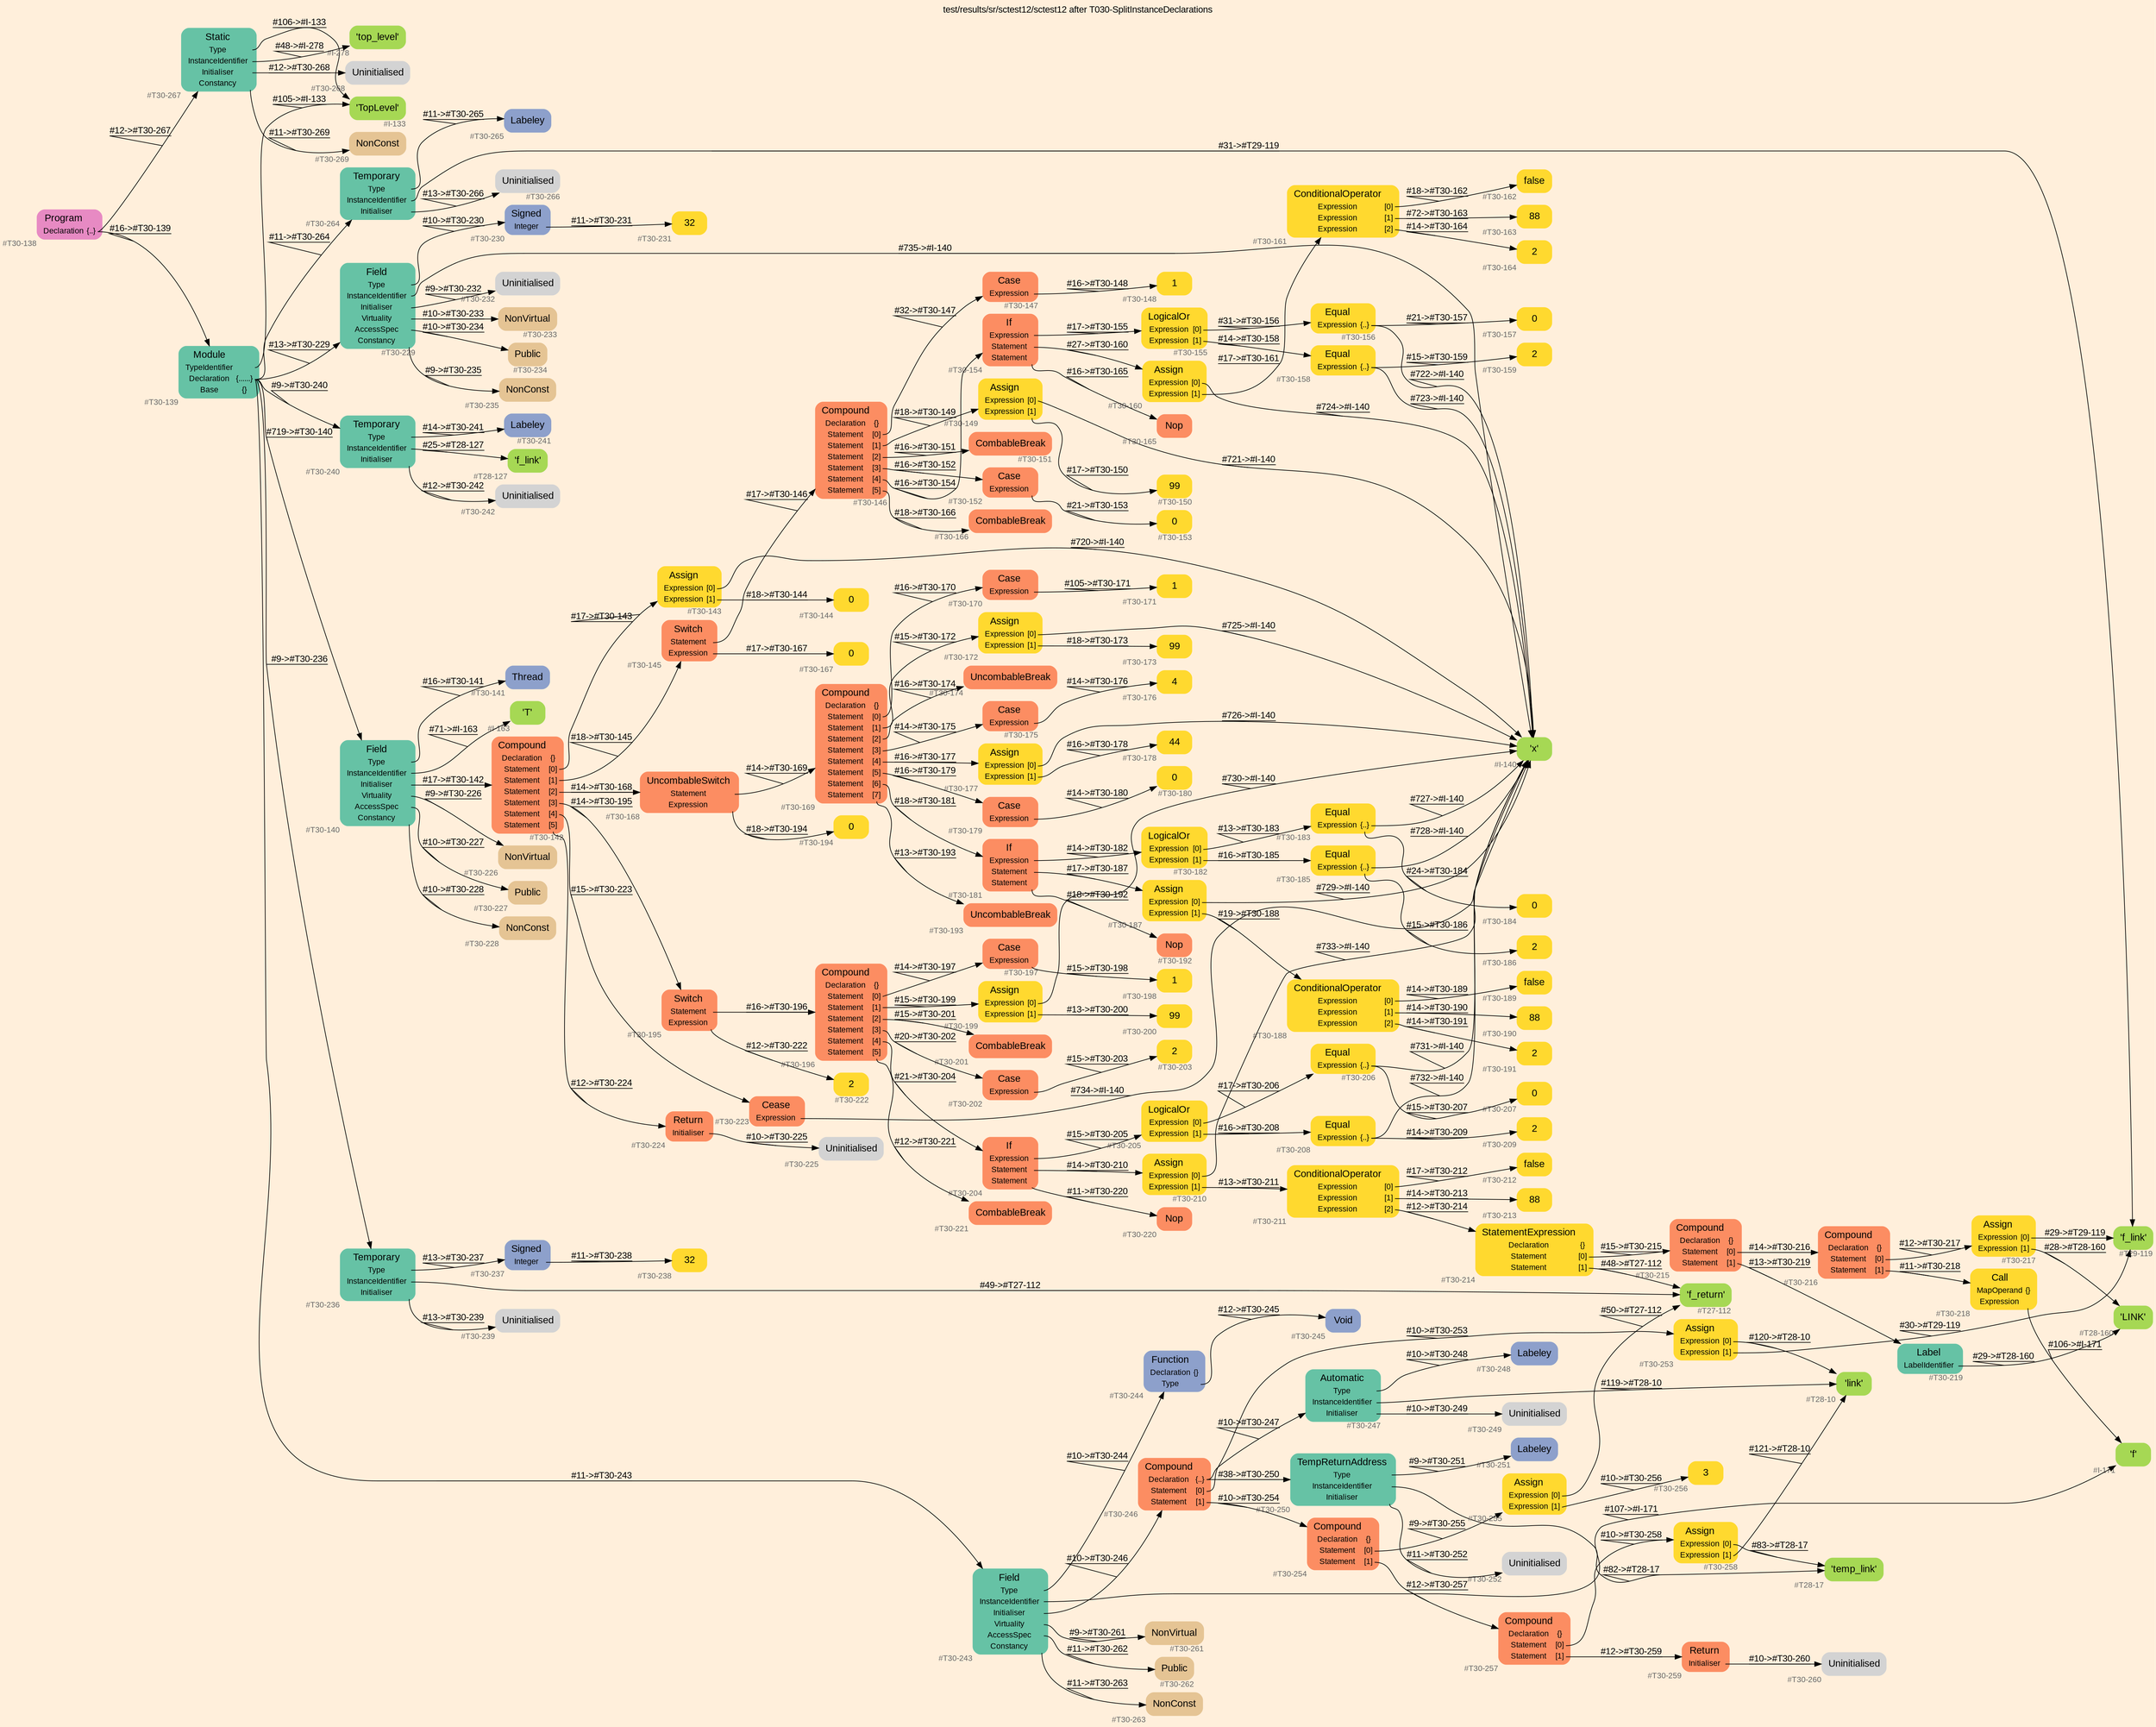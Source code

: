 digraph "test/results/sr/sctest12/sctest12 after T030-SplitInstanceDeclarations" {
label = "test/results/sr/sctest12/sctest12 after T030-SplitInstanceDeclarations"
labelloc = t
graph [
    rankdir = "LR"
    ranksep = 0.3
    bgcolor = antiquewhite1
    color = black
    fontcolor = black
    fontname = "Arial"
];
node [
    fontname = "Arial"
];
edge [
    fontname = "Arial"
];

// -------------------- node figure --------------------
// -------- block #T30-138 ----------
"#T30-138" [
    fillcolor = "/set28/4"
    xlabel = "#T30-138"
    fontsize = "12"
    fontcolor = grey40
    shape = "plaintext"
    label = <<TABLE BORDER="0" CELLBORDER="0" CELLSPACING="0">
     <TR><TD><FONT COLOR="black" POINT-SIZE="15">Program</FONT></TD></TR>
     <TR><TD><FONT COLOR="black" POINT-SIZE="12">Declaration</FONT></TD><TD PORT="port0"><FONT COLOR="black" POINT-SIZE="12">{..}</FONT></TD></TR>
    </TABLE>>
    style = "rounded,filled"
];

// -------- block #T30-139 ----------
"#T30-139" [
    fillcolor = "/set28/1"
    xlabel = "#T30-139"
    fontsize = "12"
    fontcolor = grey40
    shape = "plaintext"
    label = <<TABLE BORDER="0" CELLBORDER="0" CELLSPACING="0">
     <TR><TD><FONT COLOR="black" POINT-SIZE="15">Module</FONT></TD></TR>
     <TR><TD><FONT COLOR="black" POINT-SIZE="12">TypeIdentifier</FONT></TD><TD PORT="port0"></TD></TR>
     <TR><TD><FONT COLOR="black" POINT-SIZE="12">Declaration</FONT></TD><TD PORT="port1"><FONT COLOR="black" POINT-SIZE="12">{......}</FONT></TD></TR>
     <TR><TD><FONT COLOR="black" POINT-SIZE="12">Base</FONT></TD><TD PORT="port2"><FONT COLOR="black" POINT-SIZE="12">{}</FONT></TD></TR>
    </TABLE>>
    style = "rounded,filled"
];

// -------- block #I-133 ----------
"#I-133" [
    fillcolor = "/set28/5"
    xlabel = "#I-133"
    fontsize = "12"
    fontcolor = grey40
    shape = "plaintext"
    label = <<TABLE BORDER="0" CELLBORDER="0" CELLSPACING="0">
     <TR><TD><FONT COLOR="black" POINT-SIZE="15">'TopLevel'</FONT></TD></TR>
    </TABLE>>
    style = "rounded,filled"
];

// -------- block #T30-140 ----------
"#T30-140" [
    fillcolor = "/set28/1"
    xlabel = "#T30-140"
    fontsize = "12"
    fontcolor = grey40
    shape = "plaintext"
    label = <<TABLE BORDER="0" CELLBORDER="0" CELLSPACING="0">
     <TR><TD><FONT COLOR="black" POINT-SIZE="15">Field</FONT></TD></TR>
     <TR><TD><FONT COLOR="black" POINT-SIZE="12">Type</FONT></TD><TD PORT="port0"></TD></TR>
     <TR><TD><FONT COLOR="black" POINT-SIZE="12">InstanceIdentifier</FONT></TD><TD PORT="port1"></TD></TR>
     <TR><TD><FONT COLOR="black" POINT-SIZE="12">Initialiser</FONT></TD><TD PORT="port2"></TD></TR>
     <TR><TD><FONT COLOR="black" POINT-SIZE="12">Virtuality</FONT></TD><TD PORT="port3"></TD></TR>
     <TR><TD><FONT COLOR="black" POINT-SIZE="12">AccessSpec</FONT></TD><TD PORT="port4"></TD></TR>
     <TR><TD><FONT COLOR="black" POINT-SIZE="12">Constancy</FONT></TD><TD PORT="port5"></TD></TR>
    </TABLE>>
    style = "rounded,filled"
];

// -------- block #T30-141 ----------
"#T30-141" [
    fillcolor = "/set28/3"
    xlabel = "#T30-141"
    fontsize = "12"
    fontcolor = grey40
    shape = "plaintext"
    label = <<TABLE BORDER="0" CELLBORDER="0" CELLSPACING="0">
     <TR><TD><FONT COLOR="black" POINT-SIZE="15">Thread</FONT></TD></TR>
    </TABLE>>
    style = "rounded,filled"
];

// -------- block #I-163 ----------
"#I-163" [
    fillcolor = "/set28/5"
    xlabel = "#I-163"
    fontsize = "12"
    fontcolor = grey40
    shape = "plaintext"
    label = <<TABLE BORDER="0" CELLBORDER="0" CELLSPACING="0">
     <TR><TD><FONT COLOR="black" POINT-SIZE="15">'T'</FONT></TD></TR>
    </TABLE>>
    style = "rounded,filled"
];

// -------- block #T30-142 ----------
"#T30-142" [
    fillcolor = "/set28/2"
    xlabel = "#T30-142"
    fontsize = "12"
    fontcolor = grey40
    shape = "plaintext"
    label = <<TABLE BORDER="0" CELLBORDER="0" CELLSPACING="0">
     <TR><TD><FONT COLOR="black" POINT-SIZE="15">Compound</FONT></TD></TR>
     <TR><TD><FONT COLOR="black" POINT-SIZE="12">Declaration</FONT></TD><TD PORT="port0"><FONT COLOR="black" POINT-SIZE="12">{}</FONT></TD></TR>
     <TR><TD><FONT COLOR="black" POINT-SIZE="12">Statement</FONT></TD><TD PORT="port1"><FONT COLOR="black" POINT-SIZE="12">[0]</FONT></TD></TR>
     <TR><TD><FONT COLOR="black" POINT-SIZE="12">Statement</FONT></TD><TD PORT="port2"><FONT COLOR="black" POINT-SIZE="12">[1]</FONT></TD></TR>
     <TR><TD><FONT COLOR="black" POINT-SIZE="12">Statement</FONT></TD><TD PORT="port3"><FONT COLOR="black" POINT-SIZE="12">[2]</FONT></TD></TR>
     <TR><TD><FONT COLOR="black" POINT-SIZE="12">Statement</FONT></TD><TD PORT="port4"><FONT COLOR="black" POINT-SIZE="12">[3]</FONT></TD></TR>
     <TR><TD><FONT COLOR="black" POINT-SIZE="12">Statement</FONT></TD><TD PORT="port5"><FONT COLOR="black" POINT-SIZE="12">[4]</FONT></TD></TR>
     <TR><TD><FONT COLOR="black" POINT-SIZE="12">Statement</FONT></TD><TD PORT="port6"><FONT COLOR="black" POINT-SIZE="12">[5]</FONT></TD></TR>
    </TABLE>>
    style = "rounded,filled"
];

// -------- block #T30-143 ----------
"#T30-143" [
    fillcolor = "/set28/6"
    xlabel = "#T30-143"
    fontsize = "12"
    fontcolor = grey40
    shape = "plaintext"
    label = <<TABLE BORDER="0" CELLBORDER="0" CELLSPACING="0">
     <TR><TD><FONT COLOR="black" POINT-SIZE="15">Assign</FONT></TD></TR>
     <TR><TD><FONT COLOR="black" POINT-SIZE="12">Expression</FONT></TD><TD PORT="port0"><FONT COLOR="black" POINT-SIZE="12">[0]</FONT></TD></TR>
     <TR><TD><FONT COLOR="black" POINT-SIZE="12">Expression</FONT></TD><TD PORT="port1"><FONT COLOR="black" POINT-SIZE="12">[1]</FONT></TD></TR>
    </TABLE>>
    style = "rounded,filled"
];

// -------- block #I-140 ----------
"#I-140" [
    fillcolor = "/set28/5"
    xlabel = "#I-140"
    fontsize = "12"
    fontcolor = grey40
    shape = "plaintext"
    label = <<TABLE BORDER="0" CELLBORDER="0" CELLSPACING="0">
     <TR><TD><FONT COLOR="black" POINT-SIZE="15">'x'</FONT></TD></TR>
    </TABLE>>
    style = "rounded,filled"
];

// -------- block #T30-144 ----------
"#T30-144" [
    fillcolor = "/set28/6"
    xlabel = "#T30-144"
    fontsize = "12"
    fontcolor = grey40
    shape = "plaintext"
    label = <<TABLE BORDER="0" CELLBORDER="0" CELLSPACING="0">
     <TR><TD><FONT COLOR="black" POINT-SIZE="15">0</FONT></TD></TR>
    </TABLE>>
    style = "rounded,filled"
];

// -------- block #T30-145 ----------
"#T30-145" [
    fillcolor = "/set28/2"
    xlabel = "#T30-145"
    fontsize = "12"
    fontcolor = grey40
    shape = "plaintext"
    label = <<TABLE BORDER="0" CELLBORDER="0" CELLSPACING="0">
     <TR><TD><FONT COLOR="black" POINT-SIZE="15">Switch</FONT></TD></TR>
     <TR><TD><FONT COLOR="black" POINT-SIZE="12">Statement</FONT></TD><TD PORT="port0"></TD></TR>
     <TR><TD><FONT COLOR="black" POINT-SIZE="12">Expression</FONT></TD><TD PORT="port1"></TD></TR>
    </TABLE>>
    style = "rounded,filled"
];

// -------- block #T30-146 ----------
"#T30-146" [
    fillcolor = "/set28/2"
    xlabel = "#T30-146"
    fontsize = "12"
    fontcolor = grey40
    shape = "plaintext"
    label = <<TABLE BORDER="0" CELLBORDER="0" CELLSPACING="0">
     <TR><TD><FONT COLOR="black" POINT-SIZE="15">Compound</FONT></TD></TR>
     <TR><TD><FONT COLOR="black" POINT-SIZE="12">Declaration</FONT></TD><TD PORT="port0"><FONT COLOR="black" POINT-SIZE="12">{}</FONT></TD></TR>
     <TR><TD><FONT COLOR="black" POINT-SIZE="12">Statement</FONT></TD><TD PORT="port1"><FONT COLOR="black" POINT-SIZE="12">[0]</FONT></TD></TR>
     <TR><TD><FONT COLOR="black" POINT-SIZE="12">Statement</FONT></TD><TD PORT="port2"><FONT COLOR="black" POINT-SIZE="12">[1]</FONT></TD></TR>
     <TR><TD><FONT COLOR="black" POINT-SIZE="12">Statement</FONT></TD><TD PORT="port3"><FONT COLOR="black" POINT-SIZE="12">[2]</FONT></TD></TR>
     <TR><TD><FONT COLOR="black" POINT-SIZE="12">Statement</FONT></TD><TD PORT="port4"><FONT COLOR="black" POINT-SIZE="12">[3]</FONT></TD></TR>
     <TR><TD><FONT COLOR="black" POINT-SIZE="12">Statement</FONT></TD><TD PORT="port5"><FONT COLOR="black" POINT-SIZE="12">[4]</FONT></TD></TR>
     <TR><TD><FONT COLOR="black" POINT-SIZE="12">Statement</FONT></TD><TD PORT="port6"><FONT COLOR="black" POINT-SIZE="12">[5]</FONT></TD></TR>
    </TABLE>>
    style = "rounded,filled"
];

// -------- block #T30-147 ----------
"#T30-147" [
    fillcolor = "/set28/2"
    xlabel = "#T30-147"
    fontsize = "12"
    fontcolor = grey40
    shape = "plaintext"
    label = <<TABLE BORDER="0" CELLBORDER="0" CELLSPACING="0">
     <TR><TD><FONT COLOR="black" POINT-SIZE="15">Case</FONT></TD></TR>
     <TR><TD><FONT COLOR="black" POINT-SIZE="12">Expression</FONT></TD><TD PORT="port0"></TD></TR>
    </TABLE>>
    style = "rounded,filled"
];

// -------- block #T30-148 ----------
"#T30-148" [
    fillcolor = "/set28/6"
    xlabel = "#T30-148"
    fontsize = "12"
    fontcolor = grey40
    shape = "plaintext"
    label = <<TABLE BORDER="0" CELLBORDER="0" CELLSPACING="0">
     <TR><TD><FONT COLOR="black" POINT-SIZE="15">1</FONT></TD></TR>
    </TABLE>>
    style = "rounded,filled"
];

// -------- block #T30-149 ----------
"#T30-149" [
    fillcolor = "/set28/6"
    xlabel = "#T30-149"
    fontsize = "12"
    fontcolor = grey40
    shape = "plaintext"
    label = <<TABLE BORDER="0" CELLBORDER="0" CELLSPACING="0">
     <TR><TD><FONT COLOR="black" POINT-SIZE="15">Assign</FONT></TD></TR>
     <TR><TD><FONT COLOR="black" POINT-SIZE="12">Expression</FONT></TD><TD PORT="port0"><FONT COLOR="black" POINT-SIZE="12">[0]</FONT></TD></TR>
     <TR><TD><FONT COLOR="black" POINT-SIZE="12">Expression</FONT></TD><TD PORT="port1"><FONT COLOR="black" POINT-SIZE="12">[1]</FONT></TD></TR>
    </TABLE>>
    style = "rounded,filled"
];

// -------- block #T30-150 ----------
"#T30-150" [
    fillcolor = "/set28/6"
    xlabel = "#T30-150"
    fontsize = "12"
    fontcolor = grey40
    shape = "plaintext"
    label = <<TABLE BORDER="0" CELLBORDER="0" CELLSPACING="0">
     <TR><TD><FONT COLOR="black" POINT-SIZE="15">99</FONT></TD></TR>
    </TABLE>>
    style = "rounded,filled"
];

// -------- block #T30-151 ----------
"#T30-151" [
    fillcolor = "/set28/2"
    xlabel = "#T30-151"
    fontsize = "12"
    fontcolor = grey40
    shape = "plaintext"
    label = <<TABLE BORDER="0" CELLBORDER="0" CELLSPACING="0">
     <TR><TD><FONT COLOR="black" POINT-SIZE="15">CombableBreak</FONT></TD></TR>
    </TABLE>>
    style = "rounded,filled"
];

// -------- block #T30-152 ----------
"#T30-152" [
    fillcolor = "/set28/2"
    xlabel = "#T30-152"
    fontsize = "12"
    fontcolor = grey40
    shape = "plaintext"
    label = <<TABLE BORDER="0" CELLBORDER="0" CELLSPACING="0">
     <TR><TD><FONT COLOR="black" POINT-SIZE="15">Case</FONT></TD></TR>
     <TR><TD><FONT COLOR="black" POINT-SIZE="12">Expression</FONT></TD><TD PORT="port0"></TD></TR>
    </TABLE>>
    style = "rounded,filled"
];

// -------- block #T30-153 ----------
"#T30-153" [
    fillcolor = "/set28/6"
    xlabel = "#T30-153"
    fontsize = "12"
    fontcolor = grey40
    shape = "plaintext"
    label = <<TABLE BORDER="0" CELLBORDER="0" CELLSPACING="0">
     <TR><TD><FONT COLOR="black" POINT-SIZE="15">0</FONT></TD></TR>
    </TABLE>>
    style = "rounded,filled"
];

// -------- block #T30-154 ----------
"#T30-154" [
    fillcolor = "/set28/2"
    xlabel = "#T30-154"
    fontsize = "12"
    fontcolor = grey40
    shape = "plaintext"
    label = <<TABLE BORDER="0" CELLBORDER="0" CELLSPACING="0">
     <TR><TD><FONT COLOR="black" POINT-SIZE="15">If</FONT></TD></TR>
     <TR><TD><FONT COLOR="black" POINT-SIZE="12">Expression</FONT></TD><TD PORT="port0"></TD></TR>
     <TR><TD><FONT COLOR="black" POINT-SIZE="12">Statement</FONT></TD><TD PORT="port1"></TD></TR>
     <TR><TD><FONT COLOR="black" POINT-SIZE="12">Statement</FONT></TD><TD PORT="port2"></TD></TR>
    </TABLE>>
    style = "rounded,filled"
];

// -------- block #T30-155 ----------
"#T30-155" [
    fillcolor = "/set28/6"
    xlabel = "#T30-155"
    fontsize = "12"
    fontcolor = grey40
    shape = "plaintext"
    label = <<TABLE BORDER="0" CELLBORDER="0" CELLSPACING="0">
     <TR><TD><FONT COLOR="black" POINT-SIZE="15">LogicalOr</FONT></TD></TR>
     <TR><TD><FONT COLOR="black" POINT-SIZE="12">Expression</FONT></TD><TD PORT="port0"><FONT COLOR="black" POINT-SIZE="12">[0]</FONT></TD></TR>
     <TR><TD><FONT COLOR="black" POINT-SIZE="12">Expression</FONT></TD><TD PORT="port1"><FONT COLOR="black" POINT-SIZE="12">[1]</FONT></TD></TR>
    </TABLE>>
    style = "rounded,filled"
];

// -------- block #T30-156 ----------
"#T30-156" [
    fillcolor = "/set28/6"
    xlabel = "#T30-156"
    fontsize = "12"
    fontcolor = grey40
    shape = "plaintext"
    label = <<TABLE BORDER="0" CELLBORDER="0" CELLSPACING="0">
     <TR><TD><FONT COLOR="black" POINT-SIZE="15">Equal</FONT></TD></TR>
     <TR><TD><FONT COLOR="black" POINT-SIZE="12">Expression</FONT></TD><TD PORT="port0"><FONT COLOR="black" POINT-SIZE="12">{..}</FONT></TD></TR>
    </TABLE>>
    style = "rounded,filled"
];

// -------- block #T30-157 ----------
"#T30-157" [
    fillcolor = "/set28/6"
    xlabel = "#T30-157"
    fontsize = "12"
    fontcolor = grey40
    shape = "plaintext"
    label = <<TABLE BORDER="0" CELLBORDER="0" CELLSPACING="0">
     <TR><TD><FONT COLOR="black" POINT-SIZE="15">0</FONT></TD></TR>
    </TABLE>>
    style = "rounded,filled"
];

// -------- block #T30-158 ----------
"#T30-158" [
    fillcolor = "/set28/6"
    xlabel = "#T30-158"
    fontsize = "12"
    fontcolor = grey40
    shape = "plaintext"
    label = <<TABLE BORDER="0" CELLBORDER="0" CELLSPACING="0">
     <TR><TD><FONT COLOR="black" POINT-SIZE="15">Equal</FONT></TD></TR>
     <TR><TD><FONT COLOR="black" POINT-SIZE="12">Expression</FONT></TD><TD PORT="port0"><FONT COLOR="black" POINT-SIZE="12">{..}</FONT></TD></TR>
    </TABLE>>
    style = "rounded,filled"
];

// -------- block #T30-159 ----------
"#T30-159" [
    fillcolor = "/set28/6"
    xlabel = "#T30-159"
    fontsize = "12"
    fontcolor = grey40
    shape = "plaintext"
    label = <<TABLE BORDER="0" CELLBORDER="0" CELLSPACING="0">
     <TR><TD><FONT COLOR="black" POINT-SIZE="15">2</FONT></TD></TR>
    </TABLE>>
    style = "rounded,filled"
];

// -------- block #T30-160 ----------
"#T30-160" [
    fillcolor = "/set28/6"
    xlabel = "#T30-160"
    fontsize = "12"
    fontcolor = grey40
    shape = "plaintext"
    label = <<TABLE BORDER="0" CELLBORDER="0" CELLSPACING="0">
     <TR><TD><FONT COLOR="black" POINT-SIZE="15">Assign</FONT></TD></TR>
     <TR><TD><FONT COLOR="black" POINT-SIZE="12">Expression</FONT></TD><TD PORT="port0"><FONT COLOR="black" POINT-SIZE="12">[0]</FONT></TD></TR>
     <TR><TD><FONT COLOR="black" POINT-SIZE="12">Expression</FONT></TD><TD PORT="port1"><FONT COLOR="black" POINT-SIZE="12">[1]</FONT></TD></TR>
    </TABLE>>
    style = "rounded,filled"
];

// -------- block #T30-161 ----------
"#T30-161" [
    fillcolor = "/set28/6"
    xlabel = "#T30-161"
    fontsize = "12"
    fontcolor = grey40
    shape = "plaintext"
    label = <<TABLE BORDER="0" CELLBORDER="0" CELLSPACING="0">
     <TR><TD><FONT COLOR="black" POINT-SIZE="15">ConditionalOperator</FONT></TD></TR>
     <TR><TD><FONT COLOR="black" POINT-SIZE="12">Expression</FONT></TD><TD PORT="port0"><FONT COLOR="black" POINT-SIZE="12">[0]</FONT></TD></TR>
     <TR><TD><FONT COLOR="black" POINT-SIZE="12">Expression</FONT></TD><TD PORT="port1"><FONT COLOR="black" POINT-SIZE="12">[1]</FONT></TD></TR>
     <TR><TD><FONT COLOR="black" POINT-SIZE="12">Expression</FONT></TD><TD PORT="port2"><FONT COLOR="black" POINT-SIZE="12">[2]</FONT></TD></TR>
    </TABLE>>
    style = "rounded,filled"
];

// -------- block #T30-162 ----------
"#T30-162" [
    fillcolor = "/set28/6"
    xlabel = "#T30-162"
    fontsize = "12"
    fontcolor = grey40
    shape = "plaintext"
    label = <<TABLE BORDER="0" CELLBORDER="0" CELLSPACING="0">
     <TR><TD><FONT COLOR="black" POINT-SIZE="15">false</FONT></TD></TR>
    </TABLE>>
    style = "rounded,filled"
];

// -------- block #T30-163 ----------
"#T30-163" [
    fillcolor = "/set28/6"
    xlabel = "#T30-163"
    fontsize = "12"
    fontcolor = grey40
    shape = "plaintext"
    label = <<TABLE BORDER="0" CELLBORDER="0" CELLSPACING="0">
     <TR><TD><FONT COLOR="black" POINT-SIZE="15">88</FONT></TD></TR>
    </TABLE>>
    style = "rounded,filled"
];

// -------- block #T30-164 ----------
"#T30-164" [
    fillcolor = "/set28/6"
    xlabel = "#T30-164"
    fontsize = "12"
    fontcolor = grey40
    shape = "plaintext"
    label = <<TABLE BORDER="0" CELLBORDER="0" CELLSPACING="0">
     <TR><TD><FONT COLOR="black" POINT-SIZE="15">2</FONT></TD></TR>
    </TABLE>>
    style = "rounded,filled"
];

// -------- block #T30-165 ----------
"#T30-165" [
    fillcolor = "/set28/2"
    xlabel = "#T30-165"
    fontsize = "12"
    fontcolor = grey40
    shape = "plaintext"
    label = <<TABLE BORDER="0" CELLBORDER="0" CELLSPACING="0">
     <TR><TD><FONT COLOR="black" POINT-SIZE="15">Nop</FONT></TD></TR>
    </TABLE>>
    style = "rounded,filled"
];

// -------- block #T30-166 ----------
"#T30-166" [
    fillcolor = "/set28/2"
    xlabel = "#T30-166"
    fontsize = "12"
    fontcolor = grey40
    shape = "plaintext"
    label = <<TABLE BORDER="0" CELLBORDER="0" CELLSPACING="0">
     <TR><TD><FONT COLOR="black" POINT-SIZE="15">CombableBreak</FONT></TD></TR>
    </TABLE>>
    style = "rounded,filled"
];

// -------- block #T30-167 ----------
"#T30-167" [
    fillcolor = "/set28/6"
    xlabel = "#T30-167"
    fontsize = "12"
    fontcolor = grey40
    shape = "plaintext"
    label = <<TABLE BORDER="0" CELLBORDER="0" CELLSPACING="0">
     <TR><TD><FONT COLOR="black" POINT-SIZE="15">0</FONT></TD></TR>
    </TABLE>>
    style = "rounded,filled"
];

// -------- block #T30-168 ----------
"#T30-168" [
    fillcolor = "/set28/2"
    xlabel = "#T30-168"
    fontsize = "12"
    fontcolor = grey40
    shape = "plaintext"
    label = <<TABLE BORDER="0" CELLBORDER="0" CELLSPACING="0">
     <TR><TD><FONT COLOR="black" POINT-SIZE="15">UncombableSwitch</FONT></TD></TR>
     <TR><TD><FONT COLOR="black" POINT-SIZE="12">Statement</FONT></TD><TD PORT="port0"></TD></TR>
     <TR><TD><FONT COLOR="black" POINT-SIZE="12">Expression</FONT></TD><TD PORT="port1"></TD></TR>
    </TABLE>>
    style = "rounded,filled"
];

// -------- block #T30-169 ----------
"#T30-169" [
    fillcolor = "/set28/2"
    xlabel = "#T30-169"
    fontsize = "12"
    fontcolor = grey40
    shape = "plaintext"
    label = <<TABLE BORDER="0" CELLBORDER="0" CELLSPACING="0">
     <TR><TD><FONT COLOR="black" POINT-SIZE="15">Compound</FONT></TD></TR>
     <TR><TD><FONT COLOR="black" POINT-SIZE="12">Declaration</FONT></TD><TD PORT="port0"><FONT COLOR="black" POINT-SIZE="12">{}</FONT></TD></TR>
     <TR><TD><FONT COLOR="black" POINT-SIZE="12">Statement</FONT></TD><TD PORT="port1"><FONT COLOR="black" POINT-SIZE="12">[0]</FONT></TD></TR>
     <TR><TD><FONT COLOR="black" POINT-SIZE="12">Statement</FONT></TD><TD PORT="port2"><FONT COLOR="black" POINT-SIZE="12">[1]</FONT></TD></TR>
     <TR><TD><FONT COLOR="black" POINT-SIZE="12">Statement</FONT></TD><TD PORT="port3"><FONT COLOR="black" POINT-SIZE="12">[2]</FONT></TD></TR>
     <TR><TD><FONT COLOR="black" POINT-SIZE="12">Statement</FONT></TD><TD PORT="port4"><FONT COLOR="black" POINT-SIZE="12">[3]</FONT></TD></TR>
     <TR><TD><FONT COLOR="black" POINT-SIZE="12">Statement</FONT></TD><TD PORT="port5"><FONT COLOR="black" POINT-SIZE="12">[4]</FONT></TD></TR>
     <TR><TD><FONT COLOR="black" POINT-SIZE="12">Statement</FONT></TD><TD PORT="port6"><FONT COLOR="black" POINT-SIZE="12">[5]</FONT></TD></TR>
     <TR><TD><FONT COLOR="black" POINT-SIZE="12">Statement</FONT></TD><TD PORT="port7"><FONT COLOR="black" POINT-SIZE="12">[6]</FONT></TD></TR>
     <TR><TD><FONT COLOR="black" POINT-SIZE="12">Statement</FONT></TD><TD PORT="port8"><FONT COLOR="black" POINT-SIZE="12">[7]</FONT></TD></TR>
    </TABLE>>
    style = "rounded,filled"
];

// -------- block #T30-170 ----------
"#T30-170" [
    fillcolor = "/set28/2"
    xlabel = "#T30-170"
    fontsize = "12"
    fontcolor = grey40
    shape = "plaintext"
    label = <<TABLE BORDER="0" CELLBORDER="0" CELLSPACING="0">
     <TR><TD><FONT COLOR="black" POINT-SIZE="15">Case</FONT></TD></TR>
     <TR><TD><FONT COLOR="black" POINT-SIZE="12">Expression</FONT></TD><TD PORT="port0"></TD></TR>
    </TABLE>>
    style = "rounded,filled"
];

// -------- block #T30-171 ----------
"#T30-171" [
    fillcolor = "/set28/6"
    xlabel = "#T30-171"
    fontsize = "12"
    fontcolor = grey40
    shape = "plaintext"
    label = <<TABLE BORDER="0" CELLBORDER="0" CELLSPACING="0">
     <TR><TD><FONT COLOR="black" POINT-SIZE="15">1</FONT></TD></TR>
    </TABLE>>
    style = "rounded,filled"
];

// -------- block #T30-172 ----------
"#T30-172" [
    fillcolor = "/set28/6"
    xlabel = "#T30-172"
    fontsize = "12"
    fontcolor = grey40
    shape = "plaintext"
    label = <<TABLE BORDER="0" CELLBORDER="0" CELLSPACING="0">
     <TR><TD><FONT COLOR="black" POINT-SIZE="15">Assign</FONT></TD></TR>
     <TR><TD><FONT COLOR="black" POINT-SIZE="12">Expression</FONT></TD><TD PORT="port0"><FONT COLOR="black" POINT-SIZE="12">[0]</FONT></TD></TR>
     <TR><TD><FONT COLOR="black" POINT-SIZE="12">Expression</FONT></TD><TD PORT="port1"><FONT COLOR="black" POINT-SIZE="12">[1]</FONT></TD></TR>
    </TABLE>>
    style = "rounded,filled"
];

// -------- block #T30-173 ----------
"#T30-173" [
    fillcolor = "/set28/6"
    xlabel = "#T30-173"
    fontsize = "12"
    fontcolor = grey40
    shape = "plaintext"
    label = <<TABLE BORDER="0" CELLBORDER="0" CELLSPACING="0">
     <TR><TD><FONT COLOR="black" POINT-SIZE="15">99</FONT></TD></TR>
    </TABLE>>
    style = "rounded,filled"
];

// -------- block #T30-174 ----------
"#T30-174" [
    fillcolor = "/set28/2"
    xlabel = "#T30-174"
    fontsize = "12"
    fontcolor = grey40
    shape = "plaintext"
    label = <<TABLE BORDER="0" CELLBORDER="0" CELLSPACING="0">
     <TR><TD><FONT COLOR="black" POINT-SIZE="15">UncombableBreak</FONT></TD></TR>
    </TABLE>>
    style = "rounded,filled"
];

// -------- block #T30-175 ----------
"#T30-175" [
    fillcolor = "/set28/2"
    xlabel = "#T30-175"
    fontsize = "12"
    fontcolor = grey40
    shape = "plaintext"
    label = <<TABLE BORDER="0" CELLBORDER="0" CELLSPACING="0">
     <TR><TD><FONT COLOR="black" POINT-SIZE="15">Case</FONT></TD></TR>
     <TR><TD><FONT COLOR="black" POINT-SIZE="12">Expression</FONT></TD><TD PORT="port0"></TD></TR>
    </TABLE>>
    style = "rounded,filled"
];

// -------- block #T30-176 ----------
"#T30-176" [
    fillcolor = "/set28/6"
    xlabel = "#T30-176"
    fontsize = "12"
    fontcolor = grey40
    shape = "plaintext"
    label = <<TABLE BORDER="0" CELLBORDER="0" CELLSPACING="0">
     <TR><TD><FONT COLOR="black" POINT-SIZE="15">4</FONT></TD></TR>
    </TABLE>>
    style = "rounded,filled"
];

// -------- block #T30-177 ----------
"#T30-177" [
    fillcolor = "/set28/6"
    xlabel = "#T30-177"
    fontsize = "12"
    fontcolor = grey40
    shape = "plaintext"
    label = <<TABLE BORDER="0" CELLBORDER="0" CELLSPACING="0">
     <TR><TD><FONT COLOR="black" POINT-SIZE="15">Assign</FONT></TD></TR>
     <TR><TD><FONT COLOR="black" POINT-SIZE="12">Expression</FONT></TD><TD PORT="port0"><FONT COLOR="black" POINT-SIZE="12">[0]</FONT></TD></TR>
     <TR><TD><FONT COLOR="black" POINT-SIZE="12">Expression</FONT></TD><TD PORT="port1"><FONT COLOR="black" POINT-SIZE="12">[1]</FONT></TD></TR>
    </TABLE>>
    style = "rounded,filled"
];

// -------- block #T30-178 ----------
"#T30-178" [
    fillcolor = "/set28/6"
    xlabel = "#T30-178"
    fontsize = "12"
    fontcolor = grey40
    shape = "plaintext"
    label = <<TABLE BORDER="0" CELLBORDER="0" CELLSPACING="0">
     <TR><TD><FONT COLOR="black" POINT-SIZE="15">44</FONT></TD></TR>
    </TABLE>>
    style = "rounded,filled"
];

// -------- block #T30-179 ----------
"#T30-179" [
    fillcolor = "/set28/2"
    xlabel = "#T30-179"
    fontsize = "12"
    fontcolor = grey40
    shape = "plaintext"
    label = <<TABLE BORDER="0" CELLBORDER="0" CELLSPACING="0">
     <TR><TD><FONT COLOR="black" POINT-SIZE="15">Case</FONT></TD></TR>
     <TR><TD><FONT COLOR="black" POINT-SIZE="12">Expression</FONT></TD><TD PORT="port0"></TD></TR>
    </TABLE>>
    style = "rounded,filled"
];

// -------- block #T30-180 ----------
"#T30-180" [
    fillcolor = "/set28/6"
    xlabel = "#T30-180"
    fontsize = "12"
    fontcolor = grey40
    shape = "plaintext"
    label = <<TABLE BORDER="0" CELLBORDER="0" CELLSPACING="0">
     <TR><TD><FONT COLOR="black" POINT-SIZE="15">0</FONT></TD></TR>
    </TABLE>>
    style = "rounded,filled"
];

// -------- block #T30-181 ----------
"#T30-181" [
    fillcolor = "/set28/2"
    xlabel = "#T30-181"
    fontsize = "12"
    fontcolor = grey40
    shape = "plaintext"
    label = <<TABLE BORDER="0" CELLBORDER="0" CELLSPACING="0">
     <TR><TD><FONT COLOR="black" POINT-SIZE="15">If</FONT></TD></TR>
     <TR><TD><FONT COLOR="black" POINT-SIZE="12">Expression</FONT></TD><TD PORT="port0"></TD></TR>
     <TR><TD><FONT COLOR="black" POINT-SIZE="12">Statement</FONT></TD><TD PORT="port1"></TD></TR>
     <TR><TD><FONT COLOR="black" POINT-SIZE="12">Statement</FONT></TD><TD PORT="port2"></TD></TR>
    </TABLE>>
    style = "rounded,filled"
];

// -------- block #T30-182 ----------
"#T30-182" [
    fillcolor = "/set28/6"
    xlabel = "#T30-182"
    fontsize = "12"
    fontcolor = grey40
    shape = "plaintext"
    label = <<TABLE BORDER="0" CELLBORDER="0" CELLSPACING="0">
     <TR><TD><FONT COLOR="black" POINT-SIZE="15">LogicalOr</FONT></TD></TR>
     <TR><TD><FONT COLOR="black" POINT-SIZE="12">Expression</FONT></TD><TD PORT="port0"><FONT COLOR="black" POINT-SIZE="12">[0]</FONT></TD></TR>
     <TR><TD><FONT COLOR="black" POINT-SIZE="12">Expression</FONT></TD><TD PORT="port1"><FONT COLOR="black" POINT-SIZE="12">[1]</FONT></TD></TR>
    </TABLE>>
    style = "rounded,filled"
];

// -------- block #T30-183 ----------
"#T30-183" [
    fillcolor = "/set28/6"
    xlabel = "#T30-183"
    fontsize = "12"
    fontcolor = grey40
    shape = "plaintext"
    label = <<TABLE BORDER="0" CELLBORDER="0" CELLSPACING="0">
     <TR><TD><FONT COLOR="black" POINT-SIZE="15">Equal</FONT></TD></TR>
     <TR><TD><FONT COLOR="black" POINT-SIZE="12">Expression</FONT></TD><TD PORT="port0"><FONT COLOR="black" POINT-SIZE="12">{..}</FONT></TD></TR>
    </TABLE>>
    style = "rounded,filled"
];

// -------- block #T30-184 ----------
"#T30-184" [
    fillcolor = "/set28/6"
    xlabel = "#T30-184"
    fontsize = "12"
    fontcolor = grey40
    shape = "plaintext"
    label = <<TABLE BORDER="0" CELLBORDER="0" CELLSPACING="0">
     <TR><TD><FONT COLOR="black" POINT-SIZE="15">0</FONT></TD></TR>
    </TABLE>>
    style = "rounded,filled"
];

// -------- block #T30-185 ----------
"#T30-185" [
    fillcolor = "/set28/6"
    xlabel = "#T30-185"
    fontsize = "12"
    fontcolor = grey40
    shape = "plaintext"
    label = <<TABLE BORDER="0" CELLBORDER="0" CELLSPACING="0">
     <TR><TD><FONT COLOR="black" POINT-SIZE="15">Equal</FONT></TD></TR>
     <TR><TD><FONT COLOR="black" POINT-SIZE="12">Expression</FONT></TD><TD PORT="port0"><FONT COLOR="black" POINT-SIZE="12">{..}</FONT></TD></TR>
    </TABLE>>
    style = "rounded,filled"
];

// -------- block #T30-186 ----------
"#T30-186" [
    fillcolor = "/set28/6"
    xlabel = "#T30-186"
    fontsize = "12"
    fontcolor = grey40
    shape = "plaintext"
    label = <<TABLE BORDER="0" CELLBORDER="0" CELLSPACING="0">
     <TR><TD><FONT COLOR="black" POINT-SIZE="15">2</FONT></TD></TR>
    </TABLE>>
    style = "rounded,filled"
];

// -------- block #T30-187 ----------
"#T30-187" [
    fillcolor = "/set28/6"
    xlabel = "#T30-187"
    fontsize = "12"
    fontcolor = grey40
    shape = "plaintext"
    label = <<TABLE BORDER="0" CELLBORDER="0" CELLSPACING="0">
     <TR><TD><FONT COLOR="black" POINT-SIZE="15">Assign</FONT></TD></TR>
     <TR><TD><FONT COLOR="black" POINT-SIZE="12">Expression</FONT></TD><TD PORT="port0"><FONT COLOR="black" POINT-SIZE="12">[0]</FONT></TD></TR>
     <TR><TD><FONT COLOR="black" POINT-SIZE="12">Expression</FONT></TD><TD PORT="port1"><FONT COLOR="black" POINT-SIZE="12">[1]</FONT></TD></TR>
    </TABLE>>
    style = "rounded,filled"
];

// -------- block #T30-188 ----------
"#T30-188" [
    fillcolor = "/set28/6"
    xlabel = "#T30-188"
    fontsize = "12"
    fontcolor = grey40
    shape = "plaintext"
    label = <<TABLE BORDER="0" CELLBORDER="0" CELLSPACING="0">
     <TR><TD><FONT COLOR="black" POINT-SIZE="15">ConditionalOperator</FONT></TD></TR>
     <TR><TD><FONT COLOR="black" POINT-SIZE="12">Expression</FONT></TD><TD PORT="port0"><FONT COLOR="black" POINT-SIZE="12">[0]</FONT></TD></TR>
     <TR><TD><FONT COLOR="black" POINT-SIZE="12">Expression</FONT></TD><TD PORT="port1"><FONT COLOR="black" POINT-SIZE="12">[1]</FONT></TD></TR>
     <TR><TD><FONT COLOR="black" POINT-SIZE="12">Expression</FONT></TD><TD PORT="port2"><FONT COLOR="black" POINT-SIZE="12">[2]</FONT></TD></TR>
    </TABLE>>
    style = "rounded,filled"
];

// -------- block #T30-189 ----------
"#T30-189" [
    fillcolor = "/set28/6"
    xlabel = "#T30-189"
    fontsize = "12"
    fontcolor = grey40
    shape = "plaintext"
    label = <<TABLE BORDER="0" CELLBORDER="0" CELLSPACING="0">
     <TR><TD><FONT COLOR="black" POINT-SIZE="15">false</FONT></TD></TR>
    </TABLE>>
    style = "rounded,filled"
];

// -------- block #T30-190 ----------
"#T30-190" [
    fillcolor = "/set28/6"
    xlabel = "#T30-190"
    fontsize = "12"
    fontcolor = grey40
    shape = "plaintext"
    label = <<TABLE BORDER="0" CELLBORDER="0" CELLSPACING="0">
     <TR><TD><FONT COLOR="black" POINT-SIZE="15">88</FONT></TD></TR>
    </TABLE>>
    style = "rounded,filled"
];

// -------- block #T30-191 ----------
"#T30-191" [
    fillcolor = "/set28/6"
    xlabel = "#T30-191"
    fontsize = "12"
    fontcolor = grey40
    shape = "plaintext"
    label = <<TABLE BORDER="0" CELLBORDER="0" CELLSPACING="0">
     <TR><TD><FONT COLOR="black" POINT-SIZE="15">2</FONT></TD></TR>
    </TABLE>>
    style = "rounded,filled"
];

// -------- block #T30-192 ----------
"#T30-192" [
    fillcolor = "/set28/2"
    xlabel = "#T30-192"
    fontsize = "12"
    fontcolor = grey40
    shape = "plaintext"
    label = <<TABLE BORDER="0" CELLBORDER="0" CELLSPACING="0">
     <TR><TD><FONT COLOR="black" POINT-SIZE="15">Nop</FONT></TD></TR>
    </TABLE>>
    style = "rounded,filled"
];

// -------- block #T30-193 ----------
"#T30-193" [
    fillcolor = "/set28/2"
    xlabel = "#T30-193"
    fontsize = "12"
    fontcolor = grey40
    shape = "plaintext"
    label = <<TABLE BORDER="0" CELLBORDER="0" CELLSPACING="0">
     <TR><TD><FONT COLOR="black" POINT-SIZE="15">UncombableBreak</FONT></TD></TR>
    </TABLE>>
    style = "rounded,filled"
];

// -------- block #T30-194 ----------
"#T30-194" [
    fillcolor = "/set28/6"
    xlabel = "#T30-194"
    fontsize = "12"
    fontcolor = grey40
    shape = "plaintext"
    label = <<TABLE BORDER="0" CELLBORDER="0" CELLSPACING="0">
     <TR><TD><FONT COLOR="black" POINT-SIZE="15">0</FONT></TD></TR>
    </TABLE>>
    style = "rounded,filled"
];

// -------- block #T30-195 ----------
"#T30-195" [
    fillcolor = "/set28/2"
    xlabel = "#T30-195"
    fontsize = "12"
    fontcolor = grey40
    shape = "plaintext"
    label = <<TABLE BORDER="0" CELLBORDER="0" CELLSPACING="0">
     <TR><TD><FONT COLOR="black" POINT-SIZE="15">Switch</FONT></TD></TR>
     <TR><TD><FONT COLOR="black" POINT-SIZE="12">Statement</FONT></TD><TD PORT="port0"></TD></TR>
     <TR><TD><FONT COLOR="black" POINT-SIZE="12">Expression</FONT></TD><TD PORT="port1"></TD></TR>
    </TABLE>>
    style = "rounded,filled"
];

// -------- block #T30-196 ----------
"#T30-196" [
    fillcolor = "/set28/2"
    xlabel = "#T30-196"
    fontsize = "12"
    fontcolor = grey40
    shape = "plaintext"
    label = <<TABLE BORDER="0" CELLBORDER="0" CELLSPACING="0">
     <TR><TD><FONT COLOR="black" POINT-SIZE="15">Compound</FONT></TD></TR>
     <TR><TD><FONT COLOR="black" POINT-SIZE="12">Declaration</FONT></TD><TD PORT="port0"><FONT COLOR="black" POINT-SIZE="12">{}</FONT></TD></TR>
     <TR><TD><FONT COLOR="black" POINT-SIZE="12">Statement</FONT></TD><TD PORT="port1"><FONT COLOR="black" POINT-SIZE="12">[0]</FONT></TD></TR>
     <TR><TD><FONT COLOR="black" POINT-SIZE="12">Statement</FONT></TD><TD PORT="port2"><FONT COLOR="black" POINT-SIZE="12">[1]</FONT></TD></TR>
     <TR><TD><FONT COLOR="black" POINT-SIZE="12">Statement</FONT></TD><TD PORT="port3"><FONT COLOR="black" POINT-SIZE="12">[2]</FONT></TD></TR>
     <TR><TD><FONT COLOR="black" POINT-SIZE="12">Statement</FONT></TD><TD PORT="port4"><FONT COLOR="black" POINT-SIZE="12">[3]</FONT></TD></TR>
     <TR><TD><FONT COLOR="black" POINT-SIZE="12">Statement</FONT></TD><TD PORT="port5"><FONT COLOR="black" POINT-SIZE="12">[4]</FONT></TD></TR>
     <TR><TD><FONT COLOR="black" POINT-SIZE="12">Statement</FONT></TD><TD PORT="port6"><FONT COLOR="black" POINT-SIZE="12">[5]</FONT></TD></TR>
    </TABLE>>
    style = "rounded,filled"
];

// -------- block #T30-197 ----------
"#T30-197" [
    fillcolor = "/set28/2"
    xlabel = "#T30-197"
    fontsize = "12"
    fontcolor = grey40
    shape = "plaintext"
    label = <<TABLE BORDER="0" CELLBORDER="0" CELLSPACING="0">
     <TR><TD><FONT COLOR="black" POINT-SIZE="15">Case</FONT></TD></TR>
     <TR><TD><FONT COLOR="black" POINT-SIZE="12">Expression</FONT></TD><TD PORT="port0"></TD></TR>
    </TABLE>>
    style = "rounded,filled"
];

// -------- block #T30-198 ----------
"#T30-198" [
    fillcolor = "/set28/6"
    xlabel = "#T30-198"
    fontsize = "12"
    fontcolor = grey40
    shape = "plaintext"
    label = <<TABLE BORDER="0" CELLBORDER="0" CELLSPACING="0">
     <TR><TD><FONT COLOR="black" POINT-SIZE="15">1</FONT></TD></TR>
    </TABLE>>
    style = "rounded,filled"
];

// -------- block #T30-199 ----------
"#T30-199" [
    fillcolor = "/set28/6"
    xlabel = "#T30-199"
    fontsize = "12"
    fontcolor = grey40
    shape = "plaintext"
    label = <<TABLE BORDER="0" CELLBORDER="0" CELLSPACING="0">
     <TR><TD><FONT COLOR="black" POINT-SIZE="15">Assign</FONT></TD></TR>
     <TR><TD><FONT COLOR="black" POINT-SIZE="12">Expression</FONT></TD><TD PORT="port0"><FONT COLOR="black" POINT-SIZE="12">[0]</FONT></TD></TR>
     <TR><TD><FONT COLOR="black" POINT-SIZE="12">Expression</FONT></TD><TD PORT="port1"><FONT COLOR="black" POINT-SIZE="12">[1]</FONT></TD></TR>
    </TABLE>>
    style = "rounded,filled"
];

// -------- block #T30-200 ----------
"#T30-200" [
    fillcolor = "/set28/6"
    xlabel = "#T30-200"
    fontsize = "12"
    fontcolor = grey40
    shape = "plaintext"
    label = <<TABLE BORDER="0" CELLBORDER="0" CELLSPACING="0">
     <TR><TD><FONT COLOR="black" POINT-SIZE="15">99</FONT></TD></TR>
    </TABLE>>
    style = "rounded,filled"
];

// -------- block #T30-201 ----------
"#T30-201" [
    fillcolor = "/set28/2"
    xlabel = "#T30-201"
    fontsize = "12"
    fontcolor = grey40
    shape = "plaintext"
    label = <<TABLE BORDER="0" CELLBORDER="0" CELLSPACING="0">
     <TR><TD><FONT COLOR="black" POINT-SIZE="15">CombableBreak</FONT></TD></TR>
    </TABLE>>
    style = "rounded,filled"
];

// -------- block #T30-202 ----------
"#T30-202" [
    fillcolor = "/set28/2"
    xlabel = "#T30-202"
    fontsize = "12"
    fontcolor = grey40
    shape = "plaintext"
    label = <<TABLE BORDER="0" CELLBORDER="0" CELLSPACING="0">
     <TR><TD><FONT COLOR="black" POINT-SIZE="15">Case</FONT></TD></TR>
     <TR><TD><FONT COLOR="black" POINT-SIZE="12">Expression</FONT></TD><TD PORT="port0"></TD></TR>
    </TABLE>>
    style = "rounded,filled"
];

// -------- block #T30-203 ----------
"#T30-203" [
    fillcolor = "/set28/6"
    xlabel = "#T30-203"
    fontsize = "12"
    fontcolor = grey40
    shape = "plaintext"
    label = <<TABLE BORDER="0" CELLBORDER="0" CELLSPACING="0">
     <TR><TD><FONT COLOR="black" POINT-SIZE="15">2</FONT></TD></TR>
    </TABLE>>
    style = "rounded,filled"
];

// -------- block #T30-204 ----------
"#T30-204" [
    fillcolor = "/set28/2"
    xlabel = "#T30-204"
    fontsize = "12"
    fontcolor = grey40
    shape = "plaintext"
    label = <<TABLE BORDER="0" CELLBORDER="0" CELLSPACING="0">
     <TR><TD><FONT COLOR="black" POINT-SIZE="15">If</FONT></TD></TR>
     <TR><TD><FONT COLOR="black" POINT-SIZE="12">Expression</FONT></TD><TD PORT="port0"></TD></TR>
     <TR><TD><FONT COLOR="black" POINT-SIZE="12">Statement</FONT></TD><TD PORT="port1"></TD></TR>
     <TR><TD><FONT COLOR="black" POINT-SIZE="12">Statement</FONT></TD><TD PORT="port2"></TD></TR>
    </TABLE>>
    style = "rounded,filled"
];

// -------- block #T30-205 ----------
"#T30-205" [
    fillcolor = "/set28/6"
    xlabel = "#T30-205"
    fontsize = "12"
    fontcolor = grey40
    shape = "plaintext"
    label = <<TABLE BORDER="0" CELLBORDER="0" CELLSPACING="0">
     <TR><TD><FONT COLOR="black" POINT-SIZE="15">LogicalOr</FONT></TD></TR>
     <TR><TD><FONT COLOR="black" POINT-SIZE="12">Expression</FONT></TD><TD PORT="port0"><FONT COLOR="black" POINT-SIZE="12">[0]</FONT></TD></TR>
     <TR><TD><FONT COLOR="black" POINT-SIZE="12">Expression</FONT></TD><TD PORT="port1"><FONT COLOR="black" POINT-SIZE="12">[1]</FONT></TD></TR>
    </TABLE>>
    style = "rounded,filled"
];

// -------- block #T30-206 ----------
"#T30-206" [
    fillcolor = "/set28/6"
    xlabel = "#T30-206"
    fontsize = "12"
    fontcolor = grey40
    shape = "plaintext"
    label = <<TABLE BORDER="0" CELLBORDER="0" CELLSPACING="0">
     <TR><TD><FONT COLOR="black" POINT-SIZE="15">Equal</FONT></TD></TR>
     <TR><TD><FONT COLOR="black" POINT-SIZE="12">Expression</FONT></TD><TD PORT="port0"><FONT COLOR="black" POINT-SIZE="12">{..}</FONT></TD></TR>
    </TABLE>>
    style = "rounded,filled"
];

// -------- block #T30-207 ----------
"#T30-207" [
    fillcolor = "/set28/6"
    xlabel = "#T30-207"
    fontsize = "12"
    fontcolor = grey40
    shape = "plaintext"
    label = <<TABLE BORDER="0" CELLBORDER="0" CELLSPACING="0">
     <TR><TD><FONT COLOR="black" POINT-SIZE="15">0</FONT></TD></TR>
    </TABLE>>
    style = "rounded,filled"
];

// -------- block #T30-208 ----------
"#T30-208" [
    fillcolor = "/set28/6"
    xlabel = "#T30-208"
    fontsize = "12"
    fontcolor = grey40
    shape = "plaintext"
    label = <<TABLE BORDER="0" CELLBORDER="0" CELLSPACING="0">
     <TR><TD><FONT COLOR="black" POINT-SIZE="15">Equal</FONT></TD></TR>
     <TR><TD><FONT COLOR="black" POINT-SIZE="12">Expression</FONT></TD><TD PORT="port0"><FONT COLOR="black" POINT-SIZE="12">{..}</FONT></TD></TR>
    </TABLE>>
    style = "rounded,filled"
];

// -------- block #T30-209 ----------
"#T30-209" [
    fillcolor = "/set28/6"
    xlabel = "#T30-209"
    fontsize = "12"
    fontcolor = grey40
    shape = "plaintext"
    label = <<TABLE BORDER="0" CELLBORDER="0" CELLSPACING="0">
     <TR><TD><FONT COLOR="black" POINT-SIZE="15">2</FONT></TD></TR>
    </TABLE>>
    style = "rounded,filled"
];

// -------- block #T30-210 ----------
"#T30-210" [
    fillcolor = "/set28/6"
    xlabel = "#T30-210"
    fontsize = "12"
    fontcolor = grey40
    shape = "plaintext"
    label = <<TABLE BORDER="0" CELLBORDER="0" CELLSPACING="0">
     <TR><TD><FONT COLOR="black" POINT-SIZE="15">Assign</FONT></TD></TR>
     <TR><TD><FONT COLOR="black" POINT-SIZE="12">Expression</FONT></TD><TD PORT="port0"><FONT COLOR="black" POINT-SIZE="12">[0]</FONT></TD></TR>
     <TR><TD><FONT COLOR="black" POINT-SIZE="12">Expression</FONT></TD><TD PORT="port1"><FONT COLOR="black" POINT-SIZE="12">[1]</FONT></TD></TR>
    </TABLE>>
    style = "rounded,filled"
];

// -------- block #T30-211 ----------
"#T30-211" [
    fillcolor = "/set28/6"
    xlabel = "#T30-211"
    fontsize = "12"
    fontcolor = grey40
    shape = "plaintext"
    label = <<TABLE BORDER="0" CELLBORDER="0" CELLSPACING="0">
     <TR><TD><FONT COLOR="black" POINT-SIZE="15">ConditionalOperator</FONT></TD></TR>
     <TR><TD><FONT COLOR="black" POINT-SIZE="12">Expression</FONT></TD><TD PORT="port0"><FONT COLOR="black" POINT-SIZE="12">[0]</FONT></TD></TR>
     <TR><TD><FONT COLOR="black" POINT-SIZE="12">Expression</FONT></TD><TD PORT="port1"><FONT COLOR="black" POINT-SIZE="12">[1]</FONT></TD></TR>
     <TR><TD><FONT COLOR="black" POINT-SIZE="12">Expression</FONT></TD><TD PORT="port2"><FONT COLOR="black" POINT-SIZE="12">[2]</FONT></TD></TR>
    </TABLE>>
    style = "rounded,filled"
];

// -------- block #T30-212 ----------
"#T30-212" [
    fillcolor = "/set28/6"
    xlabel = "#T30-212"
    fontsize = "12"
    fontcolor = grey40
    shape = "plaintext"
    label = <<TABLE BORDER="0" CELLBORDER="0" CELLSPACING="0">
     <TR><TD><FONT COLOR="black" POINT-SIZE="15">false</FONT></TD></TR>
    </TABLE>>
    style = "rounded,filled"
];

// -------- block #T30-213 ----------
"#T30-213" [
    fillcolor = "/set28/6"
    xlabel = "#T30-213"
    fontsize = "12"
    fontcolor = grey40
    shape = "plaintext"
    label = <<TABLE BORDER="0" CELLBORDER="0" CELLSPACING="0">
     <TR><TD><FONT COLOR="black" POINT-SIZE="15">88</FONT></TD></TR>
    </TABLE>>
    style = "rounded,filled"
];

// -------- block #T30-214 ----------
"#T30-214" [
    fillcolor = "/set28/6"
    xlabel = "#T30-214"
    fontsize = "12"
    fontcolor = grey40
    shape = "plaintext"
    label = <<TABLE BORDER="0" CELLBORDER="0" CELLSPACING="0">
     <TR><TD><FONT COLOR="black" POINT-SIZE="15">StatementExpression</FONT></TD></TR>
     <TR><TD><FONT COLOR="black" POINT-SIZE="12">Declaration</FONT></TD><TD PORT="port0"><FONT COLOR="black" POINT-SIZE="12">{}</FONT></TD></TR>
     <TR><TD><FONT COLOR="black" POINT-SIZE="12">Statement</FONT></TD><TD PORT="port1"><FONT COLOR="black" POINT-SIZE="12">[0]</FONT></TD></TR>
     <TR><TD><FONT COLOR="black" POINT-SIZE="12">Statement</FONT></TD><TD PORT="port2"><FONT COLOR="black" POINT-SIZE="12">[1]</FONT></TD></TR>
    </TABLE>>
    style = "rounded,filled"
];

// -------- block #T30-215 ----------
"#T30-215" [
    fillcolor = "/set28/2"
    xlabel = "#T30-215"
    fontsize = "12"
    fontcolor = grey40
    shape = "plaintext"
    label = <<TABLE BORDER="0" CELLBORDER="0" CELLSPACING="0">
     <TR><TD><FONT COLOR="black" POINT-SIZE="15">Compound</FONT></TD></TR>
     <TR><TD><FONT COLOR="black" POINT-SIZE="12">Declaration</FONT></TD><TD PORT="port0"><FONT COLOR="black" POINT-SIZE="12">{}</FONT></TD></TR>
     <TR><TD><FONT COLOR="black" POINT-SIZE="12">Statement</FONT></TD><TD PORT="port1"><FONT COLOR="black" POINT-SIZE="12">[0]</FONT></TD></TR>
     <TR><TD><FONT COLOR="black" POINT-SIZE="12">Statement</FONT></TD><TD PORT="port2"><FONT COLOR="black" POINT-SIZE="12">[1]</FONT></TD></TR>
    </TABLE>>
    style = "rounded,filled"
];

// -------- block #T30-216 ----------
"#T30-216" [
    fillcolor = "/set28/2"
    xlabel = "#T30-216"
    fontsize = "12"
    fontcolor = grey40
    shape = "plaintext"
    label = <<TABLE BORDER="0" CELLBORDER="0" CELLSPACING="0">
     <TR><TD><FONT COLOR="black" POINT-SIZE="15">Compound</FONT></TD></TR>
     <TR><TD><FONT COLOR="black" POINT-SIZE="12">Declaration</FONT></TD><TD PORT="port0"><FONT COLOR="black" POINT-SIZE="12">{}</FONT></TD></TR>
     <TR><TD><FONT COLOR="black" POINT-SIZE="12">Statement</FONT></TD><TD PORT="port1"><FONT COLOR="black" POINT-SIZE="12">[0]</FONT></TD></TR>
     <TR><TD><FONT COLOR="black" POINT-SIZE="12">Statement</FONT></TD><TD PORT="port2"><FONT COLOR="black" POINT-SIZE="12">[1]</FONT></TD></TR>
    </TABLE>>
    style = "rounded,filled"
];

// -------- block #T30-217 ----------
"#T30-217" [
    fillcolor = "/set28/6"
    xlabel = "#T30-217"
    fontsize = "12"
    fontcolor = grey40
    shape = "plaintext"
    label = <<TABLE BORDER="0" CELLBORDER="0" CELLSPACING="0">
     <TR><TD><FONT COLOR="black" POINT-SIZE="15">Assign</FONT></TD></TR>
     <TR><TD><FONT COLOR="black" POINT-SIZE="12">Expression</FONT></TD><TD PORT="port0"><FONT COLOR="black" POINT-SIZE="12">[0]</FONT></TD></TR>
     <TR><TD><FONT COLOR="black" POINT-SIZE="12">Expression</FONT></TD><TD PORT="port1"><FONT COLOR="black" POINT-SIZE="12">[1]</FONT></TD></TR>
    </TABLE>>
    style = "rounded,filled"
];

// -------- block #T29-119 ----------
"#T29-119" [
    fillcolor = "/set28/5"
    xlabel = "#T29-119"
    fontsize = "12"
    fontcolor = grey40
    shape = "plaintext"
    label = <<TABLE BORDER="0" CELLBORDER="0" CELLSPACING="0">
     <TR><TD><FONT COLOR="black" POINT-SIZE="15">'f_link'</FONT></TD></TR>
    </TABLE>>
    style = "rounded,filled"
];

// -------- block #T28-160 ----------
"#T28-160" [
    fillcolor = "/set28/5"
    xlabel = "#T28-160"
    fontsize = "12"
    fontcolor = grey40
    shape = "plaintext"
    label = <<TABLE BORDER="0" CELLBORDER="0" CELLSPACING="0">
     <TR><TD><FONT COLOR="black" POINT-SIZE="15">'LINK'</FONT></TD></TR>
    </TABLE>>
    style = "rounded,filled"
];

// -------- block #T30-218 ----------
"#T30-218" [
    fillcolor = "/set28/6"
    xlabel = "#T30-218"
    fontsize = "12"
    fontcolor = grey40
    shape = "plaintext"
    label = <<TABLE BORDER="0" CELLBORDER="0" CELLSPACING="0">
     <TR><TD><FONT COLOR="black" POINT-SIZE="15">Call</FONT></TD></TR>
     <TR><TD><FONT COLOR="black" POINT-SIZE="12">MapOperand</FONT></TD><TD PORT="port0"><FONT COLOR="black" POINT-SIZE="12">{}</FONT></TD></TR>
     <TR><TD><FONT COLOR="black" POINT-SIZE="12">Expression</FONT></TD><TD PORT="port1"></TD></TR>
    </TABLE>>
    style = "rounded,filled"
];

// -------- block #I-171 ----------
"#I-171" [
    fillcolor = "/set28/5"
    xlabel = "#I-171"
    fontsize = "12"
    fontcolor = grey40
    shape = "plaintext"
    label = <<TABLE BORDER="0" CELLBORDER="0" CELLSPACING="0">
     <TR><TD><FONT COLOR="black" POINT-SIZE="15">'f'</FONT></TD></TR>
    </TABLE>>
    style = "rounded,filled"
];

// -------- block #T30-219 ----------
"#T30-219" [
    fillcolor = "/set28/1"
    xlabel = "#T30-219"
    fontsize = "12"
    fontcolor = grey40
    shape = "plaintext"
    label = <<TABLE BORDER="0" CELLBORDER="0" CELLSPACING="0">
     <TR><TD><FONT COLOR="black" POINT-SIZE="15">Label</FONT></TD></TR>
     <TR><TD><FONT COLOR="black" POINT-SIZE="12">LabelIdentifier</FONT></TD><TD PORT="port0"></TD></TR>
    </TABLE>>
    style = "rounded,filled"
];

// -------- block #T27-112 ----------
"#T27-112" [
    fillcolor = "/set28/5"
    xlabel = "#T27-112"
    fontsize = "12"
    fontcolor = grey40
    shape = "plaintext"
    label = <<TABLE BORDER="0" CELLBORDER="0" CELLSPACING="0">
     <TR><TD><FONT COLOR="black" POINT-SIZE="15">'f_return'</FONT></TD></TR>
    </TABLE>>
    style = "rounded,filled"
];

// -------- block #T30-220 ----------
"#T30-220" [
    fillcolor = "/set28/2"
    xlabel = "#T30-220"
    fontsize = "12"
    fontcolor = grey40
    shape = "plaintext"
    label = <<TABLE BORDER="0" CELLBORDER="0" CELLSPACING="0">
     <TR><TD><FONT COLOR="black" POINT-SIZE="15">Nop</FONT></TD></TR>
    </TABLE>>
    style = "rounded,filled"
];

// -------- block #T30-221 ----------
"#T30-221" [
    fillcolor = "/set28/2"
    xlabel = "#T30-221"
    fontsize = "12"
    fontcolor = grey40
    shape = "plaintext"
    label = <<TABLE BORDER="0" CELLBORDER="0" CELLSPACING="0">
     <TR><TD><FONT COLOR="black" POINT-SIZE="15">CombableBreak</FONT></TD></TR>
    </TABLE>>
    style = "rounded,filled"
];

// -------- block #T30-222 ----------
"#T30-222" [
    fillcolor = "/set28/6"
    xlabel = "#T30-222"
    fontsize = "12"
    fontcolor = grey40
    shape = "plaintext"
    label = <<TABLE BORDER="0" CELLBORDER="0" CELLSPACING="0">
     <TR><TD><FONT COLOR="black" POINT-SIZE="15">2</FONT></TD></TR>
    </TABLE>>
    style = "rounded,filled"
];

// -------- block #T30-223 ----------
"#T30-223" [
    fillcolor = "/set28/2"
    xlabel = "#T30-223"
    fontsize = "12"
    fontcolor = grey40
    shape = "plaintext"
    label = <<TABLE BORDER="0" CELLBORDER="0" CELLSPACING="0">
     <TR><TD><FONT COLOR="black" POINT-SIZE="15">Cease</FONT></TD></TR>
     <TR><TD><FONT COLOR="black" POINT-SIZE="12">Expression</FONT></TD><TD PORT="port0"></TD></TR>
    </TABLE>>
    style = "rounded,filled"
];

// -------- block #T30-224 ----------
"#T30-224" [
    fillcolor = "/set28/2"
    xlabel = "#T30-224"
    fontsize = "12"
    fontcolor = grey40
    shape = "plaintext"
    label = <<TABLE BORDER="0" CELLBORDER="0" CELLSPACING="0">
     <TR><TD><FONT COLOR="black" POINT-SIZE="15">Return</FONT></TD></TR>
     <TR><TD><FONT COLOR="black" POINT-SIZE="12">Initialiser</FONT></TD><TD PORT="port0"></TD></TR>
    </TABLE>>
    style = "rounded,filled"
];

// -------- block #T30-225 ----------
"#T30-225" [
    xlabel = "#T30-225"
    fontsize = "12"
    fontcolor = grey40
    shape = "plaintext"
    label = <<TABLE BORDER="0" CELLBORDER="0" CELLSPACING="0">
     <TR><TD><FONT COLOR="black" POINT-SIZE="15">Uninitialised</FONT></TD></TR>
    </TABLE>>
    style = "rounded,filled"
];

// -------- block #T30-226 ----------
"#T30-226" [
    fillcolor = "/set28/7"
    xlabel = "#T30-226"
    fontsize = "12"
    fontcolor = grey40
    shape = "plaintext"
    label = <<TABLE BORDER="0" CELLBORDER="0" CELLSPACING="0">
     <TR><TD><FONT COLOR="black" POINT-SIZE="15">NonVirtual</FONT></TD></TR>
    </TABLE>>
    style = "rounded,filled"
];

// -------- block #T30-227 ----------
"#T30-227" [
    fillcolor = "/set28/7"
    xlabel = "#T30-227"
    fontsize = "12"
    fontcolor = grey40
    shape = "plaintext"
    label = <<TABLE BORDER="0" CELLBORDER="0" CELLSPACING="0">
     <TR><TD><FONT COLOR="black" POINT-SIZE="15">Public</FONT></TD></TR>
    </TABLE>>
    style = "rounded,filled"
];

// -------- block #T30-228 ----------
"#T30-228" [
    fillcolor = "/set28/7"
    xlabel = "#T30-228"
    fontsize = "12"
    fontcolor = grey40
    shape = "plaintext"
    label = <<TABLE BORDER="0" CELLBORDER="0" CELLSPACING="0">
     <TR><TD><FONT COLOR="black" POINT-SIZE="15">NonConst</FONT></TD></TR>
    </TABLE>>
    style = "rounded,filled"
];

// -------- block #T30-229 ----------
"#T30-229" [
    fillcolor = "/set28/1"
    xlabel = "#T30-229"
    fontsize = "12"
    fontcolor = grey40
    shape = "plaintext"
    label = <<TABLE BORDER="0" CELLBORDER="0" CELLSPACING="0">
     <TR><TD><FONT COLOR="black" POINT-SIZE="15">Field</FONT></TD></TR>
     <TR><TD><FONT COLOR="black" POINT-SIZE="12">Type</FONT></TD><TD PORT="port0"></TD></TR>
     <TR><TD><FONT COLOR="black" POINT-SIZE="12">InstanceIdentifier</FONT></TD><TD PORT="port1"></TD></TR>
     <TR><TD><FONT COLOR="black" POINT-SIZE="12">Initialiser</FONT></TD><TD PORT="port2"></TD></TR>
     <TR><TD><FONT COLOR="black" POINT-SIZE="12">Virtuality</FONT></TD><TD PORT="port3"></TD></TR>
     <TR><TD><FONT COLOR="black" POINT-SIZE="12">AccessSpec</FONT></TD><TD PORT="port4"></TD></TR>
     <TR><TD><FONT COLOR="black" POINT-SIZE="12">Constancy</FONT></TD><TD PORT="port5"></TD></TR>
    </TABLE>>
    style = "rounded,filled"
];

// -------- block #T30-230 ----------
"#T30-230" [
    fillcolor = "/set28/3"
    xlabel = "#T30-230"
    fontsize = "12"
    fontcolor = grey40
    shape = "plaintext"
    label = <<TABLE BORDER="0" CELLBORDER="0" CELLSPACING="0">
     <TR><TD><FONT COLOR="black" POINT-SIZE="15">Signed</FONT></TD></TR>
     <TR><TD><FONT COLOR="black" POINT-SIZE="12">Integer</FONT></TD><TD PORT="port0"></TD></TR>
    </TABLE>>
    style = "rounded,filled"
];

// -------- block #T30-231 ----------
"#T30-231" [
    fillcolor = "/set28/6"
    xlabel = "#T30-231"
    fontsize = "12"
    fontcolor = grey40
    shape = "plaintext"
    label = <<TABLE BORDER="0" CELLBORDER="0" CELLSPACING="0">
     <TR><TD><FONT COLOR="black" POINT-SIZE="15">32</FONT></TD></TR>
    </TABLE>>
    style = "rounded,filled"
];

// -------- block #T30-232 ----------
"#T30-232" [
    xlabel = "#T30-232"
    fontsize = "12"
    fontcolor = grey40
    shape = "plaintext"
    label = <<TABLE BORDER="0" CELLBORDER="0" CELLSPACING="0">
     <TR><TD><FONT COLOR="black" POINT-SIZE="15">Uninitialised</FONT></TD></TR>
    </TABLE>>
    style = "rounded,filled"
];

// -------- block #T30-233 ----------
"#T30-233" [
    fillcolor = "/set28/7"
    xlabel = "#T30-233"
    fontsize = "12"
    fontcolor = grey40
    shape = "plaintext"
    label = <<TABLE BORDER="0" CELLBORDER="0" CELLSPACING="0">
     <TR><TD><FONT COLOR="black" POINT-SIZE="15">NonVirtual</FONT></TD></TR>
    </TABLE>>
    style = "rounded,filled"
];

// -------- block #T30-234 ----------
"#T30-234" [
    fillcolor = "/set28/7"
    xlabel = "#T30-234"
    fontsize = "12"
    fontcolor = grey40
    shape = "plaintext"
    label = <<TABLE BORDER="0" CELLBORDER="0" CELLSPACING="0">
     <TR><TD><FONT COLOR="black" POINT-SIZE="15">Public</FONT></TD></TR>
    </TABLE>>
    style = "rounded,filled"
];

// -------- block #T30-235 ----------
"#T30-235" [
    fillcolor = "/set28/7"
    xlabel = "#T30-235"
    fontsize = "12"
    fontcolor = grey40
    shape = "plaintext"
    label = <<TABLE BORDER="0" CELLBORDER="0" CELLSPACING="0">
     <TR><TD><FONT COLOR="black" POINT-SIZE="15">NonConst</FONT></TD></TR>
    </TABLE>>
    style = "rounded,filled"
];

// -------- block #T30-236 ----------
"#T30-236" [
    fillcolor = "/set28/1"
    xlabel = "#T30-236"
    fontsize = "12"
    fontcolor = grey40
    shape = "plaintext"
    label = <<TABLE BORDER="0" CELLBORDER="0" CELLSPACING="0">
     <TR><TD><FONT COLOR="black" POINT-SIZE="15">Temporary</FONT></TD></TR>
     <TR><TD><FONT COLOR="black" POINT-SIZE="12">Type</FONT></TD><TD PORT="port0"></TD></TR>
     <TR><TD><FONT COLOR="black" POINT-SIZE="12">InstanceIdentifier</FONT></TD><TD PORT="port1"></TD></TR>
     <TR><TD><FONT COLOR="black" POINT-SIZE="12">Initialiser</FONT></TD><TD PORT="port2"></TD></TR>
    </TABLE>>
    style = "rounded,filled"
];

// -------- block #T30-237 ----------
"#T30-237" [
    fillcolor = "/set28/3"
    xlabel = "#T30-237"
    fontsize = "12"
    fontcolor = grey40
    shape = "plaintext"
    label = <<TABLE BORDER="0" CELLBORDER="0" CELLSPACING="0">
     <TR><TD><FONT COLOR="black" POINT-SIZE="15">Signed</FONT></TD></TR>
     <TR><TD><FONT COLOR="black" POINT-SIZE="12">Integer</FONT></TD><TD PORT="port0"></TD></TR>
    </TABLE>>
    style = "rounded,filled"
];

// -------- block #T30-238 ----------
"#T30-238" [
    fillcolor = "/set28/6"
    xlabel = "#T30-238"
    fontsize = "12"
    fontcolor = grey40
    shape = "plaintext"
    label = <<TABLE BORDER="0" CELLBORDER="0" CELLSPACING="0">
     <TR><TD><FONT COLOR="black" POINT-SIZE="15">32</FONT></TD></TR>
    </TABLE>>
    style = "rounded,filled"
];

// -------- block #T30-239 ----------
"#T30-239" [
    xlabel = "#T30-239"
    fontsize = "12"
    fontcolor = grey40
    shape = "plaintext"
    label = <<TABLE BORDER="0" CELLBORDER="0" CELLSPACING="0">
     <TR><TD><FONT COLOR="black" POINT-SIZE="15">Uninitialised</FONT></TD></TR>
    </TABLE>>
    style = "rounded,filled"
];

// -------- block #T30-240 ----------
"#T30-240" [
    fillcolor = "/set28/1"
    xlabel = "#T30-240"
    fontsize = "12"
    fontcolor = grey40
    shape = "plaintext"
    label = <<TABLE BORDER="0" CELLBORDER="0" CELLSPACING="0">
     <TR><TD><FONT COLOR="black" POINT-SIZE="15">Temporary</FONT></TD></TR>
     <TR><TD><FONT COLOR="black" POINT-SIZE="12">Type</FONT></TD><TD PORT="port0"></TD></TR>
     <TR><TD><FONT COLOR="black" POINT-SIZE="12">InstanceIdentifier</FONT></TD><TD PORT="port1"></TD></TR>
     <TR><TD><FONT COLOR="black" POINT-SIZE="12">Initialiser</FONT></TD><TD PORT="port2"></TD></TR>
    </TABLE>>
    style = "rounded,filled"
];

// -------- block #T30-241 ----------
"#T30-241" [
    fillcolor = "/set28/3"
    xlabel = "#T30-241"
    fontsize = "12"
    fontcolor = grey40
    shape = "plaintext"
    label = <<TABLE BORDER="0" CELLBORDER="0" CELLSPACING="0">
     <TR><TD><FONT COLOR="black" POINT-SIZE="15">Labeley</FONT></TD></TR>
    </TABLE>>
    style = "rounded,filled"
];

// -------- block #T28-127 ----------
"#T28-127" [
    fillcolor = "/set28/5"
    xlabel = "#T28-127"
    fontsize = "12"
    fontcolor = grey40
    shape = "plaintext"
    label = <<TABLE BORDER="0" CELLBORDER="0" CELLSPACING="0">
     <TR><TD><FONT COLOR="black" POINT-SIZE="15">'f_link'</FONT></TD></TR>
    </TABLE>>
    style = "rounded,filled"
];

// -------- block #T30-242 ----------
"#T30-242" [
    xlabel = "#T30-242"
    fontsize = "12"
    fontcolor = grey40
    shape = "plaintext"
    label = <<TABLE BORDER="0" CELLBORDER="0" CELLSPACING="0">
     <TR><TD><FONT COLOR="black" POINT-SIZE="15">Uninitialised</FONT></TD></TR>
    </TABLE>>
    style = "rounded,filled"
];

// -------- block #T30-243 ----------
"#T30-243" [
    fillcolor = "/set28/1"
    xlabel = "#T30-243"
    fontsize = "12"
    fontcolor = grey40
    shape = "plaintext"
    label = <<TABLE BORDER="0" CELLBORDER="0" CELLSPACING="0">
     <TR><TD><FONT COLOR="black" POINT-SIZE="15">Field</FONT></TD></TR>
     <TR><TD><FONT COLOR="black" POINT-SIZE="12">Type</FONT></TD><TD PORT="port0"></TD></TR>
     <TR><TD><FONT COLOR="black" POINT-SIZE="12">InstanceIdentifier</FONT></TD><TD PORT="port1"></TD></TR>
     <TR><TD><FONT COLOR="black" POINT-SIZE="12">Initialiser</FONT></TD><TD PORT="port2"></TD></TR>
     <TR><TD><FONT COLOR="black" POINT-SIZE="12">Virtuality</FONT></TD><TD PORT="port3"></TD></TR>
     <TR><TD><FONT COLOR="black" POINT-SIZE="12">AccessSpec</FONT></TD><TD PORT="port4"></TD></TR>
     <TR><TD><FONT COLOR="black" POINT-SIZE="12">Constancy</FONT></TD><TD PORT="port5"></TD></TR>
    </TABLE>>
    style = "rounded,filled"
];

// -------- block #T30-244 ----------
"#T30-244" [
    fillcolor = "/set28/3"
    xlabel = "#T30-244"
    fontsize = "12"
    fontcolor = grey40
    shape = "plaintext"
    label = <<TABLE BORDER="0" CELLBORDER="0" CELLSPACING="0">
     <TR><TD><FONT COLOR="black" POINT-SIZE="15">Function</FONT></TD></TR>
     <TR><TD><FONT COLOR="black" POINT-SIZE="12">Declaration</FONT></TD><TD PORT="port0"><FONT COLOR="black" POINT-SIZE="12">{}</FONT></TD></TR>
     <TR><TD><FONT COLOR="black" POINT-SIZE="12">Type</FONT></TD><TD PORT="port1"></TD></TR>
    </TABLE>>
    style = "rounded,filled"
];

// -------- block #T30-245 ----------
"#T30-245" [
    fillcolor = "/set28/3"
    xlabel = "#T30-245"
    fontsize = "12"
    fontcolor = grey40
    shape = "plaintext"
    label = <<TABLE BORDER="0" CELLBORDER="0" CELLSPACING="0">
     <TR><TD><FONT COLOR="black" POINT-SIZE="15">Void</FONT></TD></TR>
    </TABLE>>
    style = "rounded,filled"
];

// -------- block #T30-246 ----------
"#T30-246" [
    fillcolor = "/set28/2"
    xlabel = "#T30-246"
    fontsize = "12"
    fontcolor = grey40
    shape = "plaintext"
    label = <<TABLE BORDER="0" CELLBORDER="0" CELLSPACING="0">
     <TR><TD><FONT COLOR="black" POINT-SIZE="15">Compound</FONT></TD></TR>
     <TR><TD><FONT COLOR="black" POINT-SIZE="12">Declaration</FONT></TD><TD PORT="port0"><FONT COLOR="black" POINT-SIZE="12">{..}</FONT></TD></TR>
     <TR><TD><FONT COLOR="black" POINT-SIZE="12">Statement</FONT></TD><TD PORT="port1"><FONT COLOR="black" POINT-SIZE="12">[0]</FONT></TD></TR>
     <TR><TD><FONT COLOR="black" POINT-SIZE="12">Statement</FONT></TD><TD PORT="port2"><FONT COLOR="black" POINT-SIZE="12">[1]</FONT></TD></TR>
    </TABLE>>
    style = "rounded,filled"
];

// -------- block #T30-247 ----------
"#T30-247" [
    fillcolor = "/set28/1"
    xlabel = "#T30-247"
    fontsize = "12"
    fontcolor = grey40
    shape = "plaintext"
    label = <<TABLE BORDER="0" CELLBORDER="0" CELLSPACING="0">
     <TR><TD><FONT COLOR="black" POINT-SIZE="15">Automatic</FONT></TD></TR>
     <TR><TD><FONT COLOR="black" POINT-SIZE="12">Type</FONT></TD><TD PORT="port0"></TD></TR>
     <TR><TD><FONT COLOR="black" POINT-SIZE="12">InstanceIdentifier</FONT></TD><TD PORT="port1"></TD></TR>
     <TR><TD><FONT COLOR="black" POINT-SIZE="12">Initialiser</FONT></TD><TD PORT="port2"></TD></TR>
    </TABLE>>
    style = "rounded,filled"
];

// -------- block #T30-248 ----------
"#T30-248" [
    fillcolor = "/set28/3"
    xlabel = "#T30-248"
    fontsize = "12"
    fontcolor = grey40
    shape = "plaintext"
    label = <<TABLE BORDER="0" CELLBORDER="0" CELLSPACING="0">
     <TR><TD><FONT COLOR="black" POINT-SIZE="15">Labeley</FONT></TD></TR>
    </TABLE>>
    style = "rounded,filled"
];

// -------- block #T28-10 ----------
"#T28-10" [
    fillcolor = "/set28/5"
    xlabel = "#T28-10"
    fontsize = "12"
    fontcolor = grey40
    shape = "plaintext"
    label = <<TABLE BORDER="0" CELLBORDER="0" CELLSPACING="0">
     <TR><TD><FONT COLOR="black" POINT-SIZE="15">'link'</FONT></TD></TR>
    </TABLE>>
    style = "rounded,filled"
];

// -------- block #T30-249 ----------
"#T30-249" [
    xlabel = "#T30-249"
    fontsize = "12"
    fontcolor = grey40
    shape = "plaintext"
    label = <<TABLE BORDER="0" CELLBORDER="0" CELLSPACING="0">
     <TR><TD><FONT COLOR="black" POINT-SIZE="15">Uninitialised</FONT></TD></TR>
    </TABLE>>
    style = "rounded,filled"
];

// -------- block #T30-250 ----------
"#T30-250" [
    fillcolor = "/set28/1"
    xlabel = "#T30-250"
    fontsize = "12"
    fontcolor = grey40
    shape = "plaintext"
    label = <<TABLE BORDER="0" CELLBORDER="0" CELLSPACING="0">
     <TR><TD><FONT COLOR="black" POINT-SIZE="15">TempReturnAddress</FONT></TD></TR>
     <TR><TD><FONT COLOR="black" POINT-SIZE="12">Type</FONT></TD><TD PORT="port0"></TD></TR>
     <TR><TD><FONT COLOR="black" POINT-SIZE="12">InstanceIdentifier</FONT></TD><TD PORT="port1"></TD></TR>
     <TR><TD><FONT COLOR="black" POINT-SIZE="12">Initialiser</FONT></TD><TD PORT="port2"></TD></TR>
    </TABLE>>
    style = "rounded,filled"
];

// -------- block #T30-251 ----------
"#T30-251" [
    fillcolor = "/set28/3"
    xlabel = "#T30-251"
    fontsize = "12"
    fontcolor = grey40
    shape = "plaintext"
    label = <<TABLE BORDER="0" CELLBORDER="0" CELLSPACING="0">
     <TR><TD><FONT COLOR="black" POINT-SIZE="15">Labeley</FONT></TD></TR>
    </TABLE>>
    style = "rounded,filled"
];

// -------- block #T28-17 ----------
"#T28-17" [
    fillcolor = "/set28/5"
    xlabel = "#T28-17"
    fontsize = "12"
    fontcolor = grey40
    shape = "plaintext"
    label = <<TABLE BORDER="0" CELLBORDER="0" CELLSPACING="0">
     <TR><TD><FONT COLOR="black" POINT-SIZE="15">'temp_link'</FONT></TD></TR>
    </TABLE>>
    style = "rounded,filled"
];

// -------- block #T30-252 ----------
"#T30-252" [
    xlabel = "#T30-252"
    fontsize = "12"
    fontcolor = grey40
    shape = "plaintext"
    label = <<TABLE BORDER="0" CELLBORDER="0" CELLSPACING="0">
     <TR><TD><FONT COLOR="black" POINT-SIZE="15">Uninitialised</FONT></TD></TR>
    </TABLE>>
    style = "rounded,filled"
];

// -------- block #T30-253 ----------
"#T30-253" [
    fillcolor = "/set28/6"
    xlabel = "#T30-253"
    fontsize = "12"
    fontcolor = grey40
    shape = "plaintext"
    label = <<TABLE BORDER="0" CELLBORDER="0" CELLSPACING="0">
     <TR><TD><FONT COLOR="black" POINT-SIZE="15">Assign</FONT></TD></TR>
     <TR><TD><FONT COLOR="black" POINT-SIZE="12">Expression</FONT></TD><TD PORT="port0"><FONT COLOR="black" POINT-SIZE="12">[0]</FONT></TD></TR>
     <TR><TD><FONT COLOR="black" POINT-SIZE="12">Expression</FONT></TD><TD PORT="port1"><FONT COLOR="black" POINT-SIZE="12">[1]</FONT></TD></TR>
    </TABLE>>
    style = "rounded,filled"
];

// -------- block #T30-254 ----------
"#T30-254" [
    fillcolor = "/set28/2"
    xlabel = "#T30-254"
    fontsize = "12"
    fontcolor = grey40
    shape = "plaintext"
    label = <<TABLE BORDER="0" CELLBORDER="0" CELLSPACING="0">
     <TR><TD><FONT COLOR="black" POINT-SIZE="15">Compound</FONT></TD></TR>
     <TR><TD><FONT COLOR="black" POINT-SIZE="12">Declaration</FONT></TD><TD PORT="port0"><FONT COLOR="black" POINT-SIZE="12">{}</FONT></TD></TR>
     <TR><TD><FONT COLOR="black" POINT-SIZE="12">Statement</FONT></TD><TD PORT="port1"><FONT COLOR="black" POINT-SIZE="12">[0]</FONT></TD></TR>
     <TR><TD><FONT COLOR="black" POINT-SIZE="12">Statement</FONT></TD><TD PORT="port2"><FONT COLOR="black" POINT-SIZE="12">[1]</FONT></TD></TR>
    </TABLE>>
    style = "rounded,filled"
];

// -------- block #T30-255 ----------
"#T30-255" [
    fillcolor = "/set28/6"
    xlabel = "#T30-255"
    fontsize = "12"
    fontcolor = grey40
    shape = "plaintext"
    label = <<TABLE BORDER="0" CELLBORDER="0" CELLSPACING="0">
     <TR><TD><FONT COLOR="black" POINT-SIZE="15">Assign</FONT></TD></TR>
     <TR><TD><FONT COLOR="black" POINT-SIZE="12">Expression</FONT></TD><TD PORT="port0"><FONT COLOR="black" POINT-SIZE="12">[0]</FONT></TD></TR>
     <TR><TD><FONT COLOR="black" POINT-SIZE="12">Expression</FONT></TD><TD PORT="port1"><FONT COLOR="black" POINT-SIZE="12">[1]</FONT></TD></TR>
    </TABLE>>
    style = "rounded,filled"
];

// -------- block #T30-256 ----------
"#T30-256" [
    fillcolor = "/set28/6"
    xlabel = "#T30-256"
    fontsize = "12"
    fontcolor = grey40
    shape = "plaintext"
    label = <<TABLE BORDER="0" CELLBORDER="0" CELLSPACING="0">
     <TR><TD><FONT COLOR="black" POINT-SIZE="15">3</FONT></TD></TR>
    </TABLE>>
    style = "rounded,filled"
];

// -------- block #T30-257 ----------
"#T30-257" [
    fillcolor = "/set28/2"
    xlabel = "#T30-257"
    fontsize = "12"
    fontcolor = grey40
    shape = "plaintext"
    label = <<TABLE BORDER="0" CELLBORDER="0" CELLSPACING="0">
     <TR><TD><FONT COLOR="black" POINT-SIZE="15">Compound</FONT></TD></TR>
     <TR><TD><FONT COLOR="black" POINT-SIZE="12">Declaration</FONT></TD><TD PORT="port0"><FONT COLOR="black" POINT-SIZE="12">{}</FONT></TD></TR>
     <TR><TD><FONT COLOR="black" POINT-SIZE="12">Statement</FONT></TD><TD PORT="port1"><FONT COLOR="black" POINT-SIZE="12">[0]</FONT></TD></TR>
     <TR><TD><FONT COLOR="black" POINT-SIZE="12">Statement</FONT></TD><TD PORT="port2"><FONT COLOR="black" POINT-SIZE="12">[1]</FONT></TD></TR>
    </TABLE>>
    style = "rounded,filled"
];

// -------- block #T30-258 ----------
"#T30-258" [
    fillcolor = "/set28/6"
    xlabel = "#T30-258"
    fontsize = "12"
    fontcolor = grey40
    shape = "plaintext"
    label = <<TABLE BORDER="0" CELLBORDER="0" CELLSPACING="0">
     <TR><TD><FONT COLOR="black" POINT-SIZE="15">Assign</FONT></TD></TR>
     <TR><TD><FONT COLOR="black" POINT-SIZE="12">Expression</FONT></TD><TD PORT="port0"><FONT COLOR="black" POINT-SIZE="12">[0]</FONT></TD></TR>
     <TR><TD><FONT COLOR="black" POINT-SIZE="12">Expression</FONT></TD><TD PORT="port1"><FONT COLOR="black" POINT-SIZE="12">[1]</FONT></TD></TR>
    </TABLE>>
    style = "rounded,filled"
];

// -------- block #T30-259 ----------
"#T30-259" [
    fillcolor = "/set28/2"
    xlabel = "#T30-259"
    fontsize = "12"
    fontcolor = grey40
    shape = "plaintext"
    label = <<TABLE BORDER="0" CELLBORDER="0" CELLSPACING="0">
     <TR><TD><FONT COLOR="black" POINT-SIZE="15">Return</FONT></TD></TR>
     <TR><TD><FONT COLOR="black" POINT-SIZE="12">Initialiser</FONT></TD><TD PORT="port0"></TD></TR>
    </TABLE>>
    style = "rounded,filled"
];

// -------- block #T30-260 ----------
"#T30-260" [
    xlabel = "#T30-260"
    fontsize = "12"
    fontcolor = grey40
    shape = "plaintext"
    label = <<TABLE BORDER="0" CELLBORDER="0" CELLSPACING="0">
     <TR><TD><FONT COLOR="black" POINT-SIZE="15">Uninitialised</FONT></TD></TR>
    </TABLE>>
    style = "rounded,filled"
];

// -------- block #T30-261 ----------
"#T30-261" [
    fillcolor = "/set28/7"
    xlabel = "#T30-261"
    fontsize = "12"
    fontcolor = grey40
    shape = "plaintext"
    label = <<TABLE BORDER="0" CELLBORDER="0" CELLSPACING="0">
     <TR><TD><FONT COLOR="black" POINT-SIZE="15">NonVirtual</FONT></TD></TR>
    </TABLE>>
    style = "rounded,filled"
];

// -------- block #T30-262 ----------
"#T30-262" [
    fillcolor = "/set28/7"
    xlabel = "#T30-262"
    fontsize = "12"
    fontcolor = grey40
    shape = "plaintext"
    label = <<TABLE BORDER="0" CELLBORDER="0" CELLSPACING="0">
     <TR><TD><FONT COLOR="black" POINT-SIZE="15">Public</FONT></TD></TR>
    </TABLE>>
    style = "rounded,filled"
];

// -------- block #T30-263 ----------
"#T30-263" [
    fillcolor = "/set28/7"
    xlabel = "#T30-263"
    fontsize = "12"
    fontcolor = grey40
    shape = "plaintext"
    label = <<TABLE BORDER="0" CELLBORDER="0" CELLSPACING="0">
     <TR><TD><FONT COLOR="black" POINT-SIZE="15">NonConst</FONT></TD></TR>
    </TABLE>>
    style = "rounded,filled"
];

// -------- block #T30-264 ----------
"#T30-264" [
    fillcolor = "/set28/1"
    xlabel = "#T30-264"
    fontsize = "12"
    fontcolor = grey40
    shape = "plaintext"
    label = <<TABLE BORDER="0" CELLBORDER="0" CELLSPACING="0">
     <TR><TD><FONT COLOR="black" POINT-SIZE="15">Temporary</FONT></TD></TR>
     <TR><TD><FONT COLOR="black" POINT-SIZE="12">Type</FONT></TD><TD PORT="port0"></TD></TR>
     <TR><TD><FONT COLOR="black" POINT-SIZE="12">InstanceIdentifier</FONT></TD><TD PORT="port1"></TD></TR>
     <TR><TD><FONT COLOR="black" POINT-SIZE="12">Initialiser</FONT></TD><TD PORT="port2"></TD></TR>
    </TABLE>>
    style = "rounded,filled"
];

// -------- block #T30-265 ----------
"#T30-265" [
    fillcolor = "/set28/3"
    xlabel = "#T30-265"
    fontsize = "12"
    fontcolor = grey40
    shape = "plaintext"
    label = <<TABLE BORDER="0" CELLBORDER="0" CELLSPACING="0">
     <TR><TD><FONT COLOR="black" POINT-SIZE="15">Labeley</FONT></TD></TR>
    </TABLE>>
    style = "rounded,filled"
];

// -------- block #T30-266 ----------
"#T30-266" [
    xlabel = "#T30-266"
    fontsize = "12"
    fontcolor = grey40
    shape = "plaintext"
    label = <<TABLE BORDER="0" CELLBORDER="0" CELLSPACING="0">
     <TR><TD><FONT COLOR="black" POINT-SIZE="15">Uninitialised</FONT></TD></TR>
    </TABLE>>
    style = "rounded,filled"
];

// -------- block #T30-267 ----------
"#T30-267" [
    fillcolor = "/set28/1"
    xlabel = "#T30-267"
    fontsize = "12"
    fontcolor = grey40
    shape = "plaintext"
    label = <<TABLE BORDER="0" CELLBORDER="0" CELLSPACING="0">
     <TR><TD><FONT COLOR="black" POINT-SIZE="15">Static</FONT></TD></TR>
     <TR><TD><FONT COLOR="black" POINT-SIZE="12">Type</FONT></TD><TD PORT="port0"></TD></TR>
     <TR><TD><FONT COLOR="black" POINT-SIZE="12">InstanceIdentifier</FONT></TD><TD PORT="port1"></TD></TR>
     <TR><TD><FONT COLOR="black" POINT-SIZE="12">Initialiser</FONT></TD><TD PORT="port2"></TD></TR>
     <TR><TD><FONT COLOR="black" POINT-SIZE="12">Constancy</FONT></TD><TD PORT="port3"></TD></TR>
    </TABLE>>
    style = "rounded,filled"
];

// -------- block #I-278 ----------
"#I-278" [
    fillcolor = "/set28/5"
    xlabel = "#I-278"
    fontsize = "12"
    fontcolor = grey40
    shape = "plaintext"
    label = <<TABLE BORDER="0" CELLBORDER="0" CELLSPACING="0">
     <TR><TD><FONT COLOR="black" POINT-SIZE="15">'top_level'</FONT></TD></TR>
    </TABLE>>
    style = "rounded,filled"
];

// -------- block #T30-268 ----------
"#T30-268" [
    xlabel = "#T30-268"
    fontsize = "12"
    fontcolor = grey40
    shape = "plaintext"
    label = <<TABLE BORDER="0" CELLBORDER="0" CELLSPACING="0">
     <TR><TD><FONT COLOR="black" POINT-SIZE="15">Uninitialised</FONT></TD></TR>
    </TABLE>>
    style = "rounded,filled"
];

// -------- block #T30-269 ----------
"#T30-269" [
    fillcolor = "/set28/7"
    xlabel = "#T30-269"
    fontsize = "12"
    fontcolor = grey40
    shape = "plaintext"
    label = <<TABLE BORDER="0" CELLBORDER="0" CELLSPACING="0">
     <TR><TD><FONT COLOR="black" POINT-SIZE="15">NonConst</FONT></TD></TR>
    </TABLE>>
    style = "rounded,filled"
];

"#T30-138":port0 -> "#T30-139" [
    label = "#16-&gt;#T30-139"
    decorate = true
    color = black
    fontcolor = black
];

"#T30-138":port0 -> "#T30-267" [
    label = "#12-&gt;#T30-267"
    decorate = true
    color = black
    fontcolor = black
];

"#T30-139":port0 -> "#I-133" [
    label = "#105-&gt;#I-133"
    decorate = true
    color = black
    fontcolor = black
];

"#T30-139":port1 -> "#T30-140" [
    label = "#719-&gt;#T30-140"
    decorate = true
    color = black
    fontcolor = black
];

"#T30-139":port1 -> "#T30-229" [
    label = "#13-&gt;#T30-229"
    decorate = true
    color = black
    fontcolor = black
];

"#T30-139":port1 -> "#T30-236" [
    label = "#9-&gt;#T30-236"
    decorate = true
    color = black
    fontcolor = black
];

"#T30-139":port1 -> "#T30-240" [
    label = "#9-&gt;#T30-240"
    decorate = true
    color = black
    fontcolor = black
];

"#T30-139":port1 -> "#T30-243" [
    label = "#11-&gt;#T30-243"
    decorate = true
    color = black
    fontcolor = black
];

"#T30-139":port1 -> "#T30-264" [
    label = "#11-&gt;#T30-264"
    decorate = true
    color = black
    fontcolor = black
];

"#T30-140":port0 -> "#T30-141" [
    label = "#16-&gt;#T30-141"
    decorate = true
    color = black
    fontcolor = black
];

"#T30-140":port1 -> "#I-163" [
    label = "#71-&gt;#I-163"
    decorate = true
    color = black
    fontcolor = black
];

"#T30-140":port2 -> "#T30-142" [
    label = "#17-&gt;#T30-142"
    decorate = true
    color = black
    fontcolor = black
];

"#T30-140":port3 -> "#T30-226" [
    label = "#9-&gt;#T30-226"
    decorate = true
    color = black
    fontcolor = black
];

"#T30-140":port4 -> "#T30-227" [
    label = "#10-&gt;#T30-227"
    decorate = true
    color = black
    fontcolor = black
];

"#T30-140":port5 -> "#T30-228" [
    label = "#10-&gt;#T30-228"
    decorate = true
    color = black
    fontcolor = black
];

"#T30-142":port1 -> "#T30-143" [
    label = "#17-&gt;#T30-143"
    decorate = true
    color = black
    fontcolor = black
];

"#T30-142":port2 -> "#T30-145" [
    label = "#18-&gt;#T30-145"
    decorate = true
    color = black
    fontcolor = black
];

"#T30-142":port3 -> "#T30-168" [
    label = "#14-&gt;#T30-168"
    decorate = true
    color = black
    fontcolor = black
];

"#T30-142":port4 -> "#T30-195" [
    label = "#14-&gt;#T30-195"
    decorate = true
    color = black
    fontcolor = black
];

"#T30-142":port5 -> "#T30-223" [
    label = "#15-&gt;#T30-223"
    decorate = true
    color = black
    fontcolor = black
];

"#T30-142":port6 -> "#T30-224" [
    label = "#12-&gt;#T30-224"
    decorate = true
    color = black
    fontcolor = black
];

"#T30-143":port0 -> "#I-140" [
    label = "#720-&gt;#I-140"
    decorate = true
    color = black
    fontcolor = black
];

"#T30-143":port1 -> "#T30-144" [
    label = "#18-&gt;#T30-144"
    decorate = true
    color = black
    fontcolor = black
];

"#T30-145":port0 -> "#T30-146" [
    label = "#17-&gt;#T30-146"
    decorate = true
    color = black
    fontcolor = black
];

"#T30-145":port1 -> "#T30-167" [
    label = "#17-&gt;#T30-167"
    decorate = true
    color = black
    fontcolor = black
];

"#T30-146":port1 -> "#T30-147" [
    label = "#32-&gt;#T30-147"
    decorate = true
    color = black
    fontcolor = black
];

"#T30-146":port2 -> "#T30-149" [
    label = "#18-&gt;#T30-149"
    decorate = true
    color = black
    fontcolor = black
];

"#T30-146":port3 -> "#T30-151" [
    label = "#16-&gt;#T30-151"
    decorate = true
    color = black
    fontcolor = black
];

"#T30-146":port4 -> "#T30-152" [
    label = "#16-&gt;#T30-152"
    decorate = true
    color = black
    fontcolor = black
];

"#T30-146":port5 -> "#T30-154" [
    label = "#16-&gt;#T30-154"
    decorate = true
    color = black
    fontcolor = black
];

"#T30-146":port6 -> "#T30-166" [
    label = "#18-&gt;#T30-166"
    decorate = true
    color = black
    fontcolor = black
];

"#T30-147":port0 -> "#T30-148" [
    label = "#16-&gt;#T30-148"
    decorate = true
    color = black
    fontcolor = black
];

"#T30-149":port0 -> "#I-140" [
    label = "#721-&gt;#I-140"
    decorate = true
    color = black
    fontcolor = black
];

"#T30-149":port1 -> "#T30-150" [
    label = "#17-&gt;#T30-150"
    decorate = true
    color = black
    fontcolor = black
];

"#T30-152":port0 -> "#T30-153" [
    label = "#21-&gt;#T30-153"
    decorate = true
    color = black
    fontcolor = black
];

"#T30-154":port0 -> "#T30-155" [
    label = "#17-&gt;#T30-155"
    decorate = true
    color = black
    fontcolor = black
];

"#T30-154":port1 -> "#T30-160" [
    label = "#27-&gt;#T30-160"
    decorate = true
    color = black
    fontcolor = black
];

"#T30-154":port2 -> "#T30-165" [
    label = "#16-&gt;#T30-165"
    decorate = true
    color = black
    fontcolor = black
];

"#T30-155":port0 -> "#T30-156" [
    label = "#31-&gt;#T30-156"
    decorate = true
    color = black
    fontcolor = black
];

"#T30-155":port1 -> "#T30-158" [
    label = "#14-&gt;#T30-158"
    decorate = true
    color = black
    fontcolor = black
];

"#T30-156":port0 -> "#I-140" [
    label = "#722-&gt;#I-140"
    decorate = true
    color = black
    fontcolor = black
];

"#T30-156":port0 -> "#T30-157" [
    label = "#21-&gt;#T30-157"
    decorate = true
    color = black
    fontcolor = black
];

"#T30-158":port0 -> "#I-140" [
    label = "#723-&gt;#I-140"
    decorate = true
    color = black
    fontcolor = black
];

"#T30-158":port0 -> "#T30-159" [
    label = "#15-&gt;#T30-159"
    decorate = true
    color = black
    fontcolor = black
];

"#T30-160":port0 -> "#I-140" [
    label = "#724-&gt;#I-140"
    decorate = true
    color = black
    fontcolor = black
];

"#T30-160":port1 -> "#T30-161" [
    label = "#17-&gt;#T30-161"
    decorate = true
    color = black
    fontcolor = black
];

"#T30-161":port0 -> "#T30-162" [
    label = "#18-&gt;#T30-162"
    decorate = true
    color = black
    fontcolor = black
];

"#T30-161":port1 -> "#T30-163" [
    label = "#72-&gt;#T30-163"
    decorate = true
    color = black
    fontcolor = black
];

"#T30-161":port2 -> "#T30-164" [
    label = "#14-&gt;#T30-164"
    decorate = true
    color = black
    fontcolor = black
];

"#T30-168":port0 -> "#T30-169" [
    label = "#14-&gt;#T30-169"
    decorate = true
    color = black
    fontcolor = black
];

"#T30-168":port1 -> "#T30-194" [
    label = "#18-&gt;#T30-194"
    decorate = true
    color = black
    fontcolor = black
];

"#T30-169":port1 -> "#T30-170" [
    label = "#16-&gt;#T30-170"
    decorate = true
    color = black
    fontcolor = black
];

"#T30-169":port2 -> "#T30-172" [
    label = "#15-&gt;#T30-172"
    decorate = true
    color = black
    fontcolor = black
];

"#T30-169":port3 -> "#T30-174" [
    label = "#16-&gt;#T30-174"
    decorate = true
    color = black
    fontcolor = black
];

"#T30-169":port4 -> "#T30-175" [
    label = "#14-&gt;#T30-175"
    decorate = true
    color = black
    fontcolor = black
];

"#T30-169":port5 -> "#T30-177" [
    label = "#16-&gt;#T30-177"
    decorate = true
    color = black
    fontcolor = black
];

"#T30-169":port6 -> "#T30-179" [
    label = "#16-&gt;#T30-179"
    decorate = true
    color = black
    fontcolor = black
];

"#T30-169":port7 -> "#T30-181" [
    label = "#18-&gt;#T30-181"
    decorate = true
    color = black
    fontcolor = black
];

"#T30-169":port8 -> "#T30-193" [
    label = "#13-&gt;#T30-193"
    decorate = true
    color = black
    fontcolor = black
];

"#T30-170":port0 -> "#T30-171" [
    label = "#105-&gt;#T30-171"
    decorate = true
    color = black
    fontcolor = black
];

"#T30-172":port0 -> "#I-140" [
    label = "#725-&gt;#I-140"
    decorate = true
    color = black
    fontcolor = black
];

"#T30-172":port1 -> "#T30-173" [
    label = "#18-&gt;#T30-173"
    decorate = true
    color = black
    fontcolor = black
];

"#T30-175":port0 -> "#T30-176" [
    label = "#14-&gt;#T30-176"
    decorate = true
    color = black
    fontcolor = black
];

"#T30-177":port0 -> "#I-140" [
    label = "#726-&gt;#I-140"
    decorate = true
    color = black
    fontcolor = black
];

"#T30-177":port1 -> "#T30-178" [
    label = "#16-&gt;#T30-178"
    decorate = true
    color = black
    fontcolor = black
];

"#T30-179":port0 -> "#T30-180" [
    label = "#14-&gt;#T30-180"
    decorate = true
    color = black
    fontcolor = black
];

"#T30-181":port0 -> "#T30-182" [
    label = "#14-&gt;#T30-182"
    decorate = true
    color = black
    fontcolor = black
];

"#T30-181":port1 -> "#T30-187" [
    label = "#17-&gt;#T30-187"
    decorate = true
    color = black
    fontcolor = black
];

"#T30-181":port2 -> "#T30-192" [
    label = "#18-&gt;#T30-192"
    decorate = true
    color = black
    fontcolor = black
];

"#T30-182":port0 -> "#T30-183" [
    label = "#13-&gt;#T30-183"
    decorate = true
    color = black
    fontcolor = black
];

"#T30-182":port1 -> "#T30-185" [
    label = "#16-&gt;#T30-185"
    decorate = true
    color = black
    fontcolor = black
];

"#T30-183":port0 -> "#I-140" [
    label = "#727-&gt;#I-140"
    decorate = true
    color = black
    fontcolor = black
];

"#T30-183":port0 -> "#T30-184" [
    label = "#24-&gt;#T30-184"
    decorate = true
    color = black
    fontcolor = black
];

"#T30-185":port0 -> "#I-140" [
    label = "#728-&gt;#I-140"
    decorate = true
    color = black
    fontcolor = black
];

"#T30-185":port0 -> "#T30-186" [
    label = "#15-&gt;#T30-186"
    decorate = true
    color = black
    fontcolor = black
];

"#T30-187":port0 -> "#I-140" [
    label = "#729-&gt;#I-140"
    decorate = true
    color = black
    fontcolor = black
];

"#T30-187":port1 -> "#T30-188" [
    label = "#19-&gt;#T30-188"
    decorate = true
    color = black
    fontcolor = black
];

"#T30-188":port0 -> "#T30-189" [
    label = "#14-&gt;#T30-189"
    decorate = true
    color = black
    fontcolor = black
];

"#T30-188":port1 -> "#T30-190" [
    label = "#14-&gt;#T30-190"
    decorate = true
    color = black
    fontcolor = black
];

"#T30-188":port2 -> "#T30-191" [
    label = "#14-&gt;#T30-191"
    decorate = true
    color = black
    fontcolor = black
];

"#T30-195":port0 -> "#T30-196" [
    label = "#16-&gt;#T30-196"
    decorate = true
    color = black
    fontcolor = black
];

"#T30-195":port1 -> "#T30-222" [
    label = "#12-&gt;#T30-222"
    decorate = true
    color = black
    fontcolor = black
];

"#T30-196":port1 -> "#T30-197" [
    label = "#14-&gt;#T30-197"
    decorate = true
    color = black
    fontcolor = black
];

"#T30-196":port2 -> "#T30-199" [
    label = "#15-&gt;#T30-199"
    decorate = true
    color = black
    fontcolor = black
];

"#T30-196":port3 -> "#T30-201" [
    label = "#15-&gt;#T30-201"
    decorate = true
    color = black
    fontcolor = black
];

"#T30-196":port4 -> "#T30-202" [
    label = "#20-&gt;#T30-202"
    decorate = true
    color = black
    fontcolor = black
];

"#T30-196":port5 -> "#T30-204" [
    label = "#21-&gt;#T30-204"
    decorate = true
    color = black
    fontcolor = black
];

"#T30-196":port6 -> "#T30-221" [
    label = "#12-&gt;#T30-221"
    decorate = true
    color = black
    fontcolor = black
];

"#T30-197":port0 -> "#T30-198" [
    label = "#15-&gt;#T30-198"
    decorate = true
    color = black
    fontcolor = black
];

"#T30-199":port0 -> "#I-140" [
    label = "#730-&gt;#I-140"
    decorate = true
    color = black
    fontcolor = black
];

"#T30-199":port1 -> "#T30-200" [
    label = "#13-&gt;#T30-200"
    decorate = true
    color = black
    fontcolor = black
];

"#T30-202":port0 -> "#T30-203" [
    label = "#15-&gt;#T30-203"
    decorate = true
    color = black
    fontcolor = black
];

"#T30-204":port0 -> "#T30-205" [
    label = "#15-&gt;#T30-205"
    decorate = true
    color = black
    fontcolor = black
];

"#T30-204":port1 -> "#T30-210" [
    label = "#14-&gt;#T30-210"
    decorate = true
    color = black
    fontcolor = black
];

"#T30-204":port2 -> "#T30-220" [
    label = "#11-&gt;#T30-220"
    decorate = true
    color = black
    fontcolor = black
];

"#T30-205":port0 -> "#T30-206" [
    label = "#17-&gt;#T30-206"
    decorate = true
    color = black
    fontcolor = black
];

"#T30-205":port1 -> "#T30-208" [
    label = "#16-&gt;#T30-208"
    decorate = true
    color = black
    fontcolor = black
];

"#T30-206":port0 -> "#I-140" [
    label = "#731-&gt;#I-140"
    decorate = true
    color = black
    fontcolor = black
];

"#T30-206":port0 -> "#T30-207" [
    label = "#15-&gt;#T30-207"
    decorate = true
    color = black
    fontcolor = black
];

"#T30-208":port0 -> "#I-140" [
    label = "#732-&gt;#I-140"
    decorate = true
    color = black
    fontcolor = black
];

"#T30-208":port0 -> "#T30-209" [
    label = "#14-&gt;#T30-209"
    decorate = true
    color = black
    fontcolor = black
];

"#T30-210":port0 -> "#I-140" [
    label = "#733-&gt;#I-140"
    decorate = true
    color = black
    fontcolor = black
];

"#T30-210":port1 -> "#T30-211" [
    label = "#13-&gt;#T30-211"
    decorate = true
    color = black
    fontcolor = black
];

"#T30-211":port0 -> "#T30-212" [
    label = "#17-&gt;#T30-212"
    decorate = true
    color = black
    fontcolor = black
];

"#T30-211":port1 -> "#T30-213" [
    label = "#14-&gt;#T30-213"
    decorate = true
    color = black
    fontcolor = black
];

"#T30-211":port2 -> "#T30-214" [
    label = "#12-&gt;#T30-214"
    decorate = true
    color = black
    fontcolor = black
];

"#T30-214":port1 -> "#T30-215" [
    label = "#15-&gt;#T30-215"
    decorate = true
    color = black
    fontcolor = black
];

"#T30-214":port2 -> "#T27-112" [
    label = "#48-&gt;#T27-112"
    decorate = true
    color = black
    fontcolor = black
];

"#T30-215":port1 -> "#T30-216" [
    label = "#14-&gt;#T30-216"
    decorate = true
    color = black
    fontcolor = black
];

"#T30-215":port2 -> "#T30-219" [
    label = "#13-&gt;#T30-219"
    decorate = true
    color = black
    fontcolor = black
];

"#T30-216":port1 -> "#T30-217" [
    label = "#12-&gt;#T30-217"
    decorate = true
    color = black
    fontcolor = black
];

"#T30-216":port2 -> "#T30-218" [
    label = "#11-&gt;#T30-218"
    decorate = true
    color = black
    fontcolor = black
];

"#T30-217":port0 -> "#T29-119" [
    label = "#29-&gt;#T29-119"
    decorate = true
    color = black
    fontcolor = black
];

"#T30-217":port1 -> "#T28-160" [
    label = "#28-&gt;#T28-160"
    decorate = true
    color = black
    fontcolor = black
];

"#T30-218":port1 -> "#I-171" [
    label = "#106-&gt;#I-171"
    decorate = true
    color = black
    fontcolor = black
];

"#T30-219":port0 -> "#T28-160" [
    label = "#29-&gt;#T28-160"
    decorate = true
    color = black
    fontcolor = black
];

"#T30-223":port0 -> "#I-140" [
    label = "#734-&gt;#I-140"
    decorate = true
    color = black
    fontcolor = black
];

"#T30-224":port0 -> "#T30-225" [
    label = "#10-&gt;#T30-225"
    decorate = true
    color = black
    fontcolor = black
];

"#T30-229":port0 -> "#T30-230" [
    label = "#10-&gt;#T30-230"
    decorate = true
    color = black
    fontcolor = black
];

"#T30-229":port1 -> "#I-140" [
    label = "#735-&gt;#I-140"
    decorate = true
    color = black
    fontcolor = black
];

"#T30-229":port2 -> "#T30-232" [
    label = "#9-&gt;#T30-232"
    decorate = true
    color = black
    fontcolor = black
];

"#T30-229":port3 -> "#T30-233" [
    label = "#10-&gt;#T30-233"
    decorate = true
    color = black
    fontcolor = black
];

"#T30-229":port4 -> "#T30-234" [
    label = "#10-&gt;#T30-234"
    decorate = true
    color = black
    fontcolor = black
];

"#T30-229":port5 -> "#T30-235" [
    label = "#9-&gt;#T30-235"
    decorate = true
    color = black
    fontcolor = black
];

"#T30-230":port0 -> "#T30-231" [
    label = "#11-&gt;#T30-231"
    decorate = true
    color = black
    fontcolor = black
];

"#T30-236":port0 -> "#T30-237" [
    label = "#13-&gt;#T30-237"
    decorate = true
    color = black
    fontcolor = black
];

"#T30-236":port1 -> "#T27-112" [
    label = "#49-&gt;#T27-112"
    decorate = true
    color = black
    fontcolor = black
];

"#T30-236":port2 -> "#T30-239" [
    label = "#13-&gt;#T30-239"
    decorate = true
    color = black
    fontcolor = black
];

"#T30-237":port0 -> "#T30-238" [
    label = "#11-&gt;#T30-238"
    decorate = true
    color = black
    fontcolor = black
];

"#T30-240":port0 -> "#T30-241" [
    label = "#14-&gt;#T30-241"
    decorate = true
    color = black
    fontcolor = black
];

"#T30-240":port1 -> "#T28-127" [
    label = "#25-&gt;#T28-127"
    decorate = true
    color = black
    fontcolor = black
];

"#T30-240":port2 -> "#T30-242" [
    label = "#12-&gt;#T30-242"
    decorate = true
    color = black
    fontcolor = black
];

"#T30-243":port0 -> "#T30-244" [
    label = "#10-&gt;#T30-244"
    decorate = true
    color = black
    fontcolor = black
];

"#T30-243":port1 -> "#I-171" [
    label = "#107-&gt;#I-171"
    decorate = true
    color = black
    fontcolor = black
];

"#T30-243":port2 -> "#T30-246" [
    label = "#10-&gt;#T30-246"
    decorate = true
    color = black
    fontcolor = black
];

"#T30-243":port3 -> "#T30-261" [
    label = "#9-&gt;#T30-261"
    decorate = true
    color = black
    fontcolor = black
];

"#T30-243":port4 -> "#T30-262" [
    label = "#11-&gt;#T30-262"
    decorate = true
    color = black
    fontcolor = black
];

"#T30-243":port5 -> "#T30-263" [
    label = "#11-&gt;#T30-263"
    decorate = true
    color = black
    fontcolor = black
];

"#T30-244":port1 -> "#T30-245" [
    label = "#12-&gt;#T30-245"
    decorate = true
    color = black
    fontcolor = black
];

"#T30-246":port0 -> "#T30-247" [
    label = "#10-&gt;#T30-247"
    decorate = true
    color = black
    fontcolor = black
];

"#T30-246":port0 -> "#T30-250" [
    label = "#38-&gt;#T30-250"
    decorate = true
    color = black
    fontcolor = black
];

"#T30-246":port1 -> "#T30-253" [
    label = "#10-&gt;#T30-253"
    decorate = true
    color = black
    fontcolor = black
];

"#T30-246":port2 -> "#T30-254" [
    label = "#10-&gt;#T30-254"
    decorate = true
    color = black
    fontcolor = black
];

"#T30-247":port0 -> "#T30-248" [
    label = "#10-&gt;#T30-248"
    decorate = true
    color = black
    fontcolor = black
];

"#T30-247":port1 -> "#T28-10" [
    label = "#119-&gt;#T28-10"
    decorate = true
    color = black
    fontcolor = black
];

"#T30-247":port2 -> "#T30-249" [
    label = "#10-&gt;#T30-249"
    decorate = true
    color = black
    fontcolor = black
];

"#T30-250":port0 -> "#T30-251" [
    label = "#9-&gt;#T30-251"
    decorate = true
    color = black
    fontcolor = black
];

"#T30-250":port1 -> "#T28-17" [
    label = "#82-&gt;#T28-17"
    decorate = true
    color = black
    fontcolor = black
];

"#T30-250":port2 -> "#T30-252" [
    label = "#11-&gt;#T30-252"
    decorate = true
    color = black
    fontcolor = black
];

"#T30-253":port0 -> "#T28-10" [
    label = "#120-&gt;#T28-10"
    decorate = true
    color = black
    fontcolor = black
];

"#T30-253":port1 -> "#T29-119" [
    label = "#30-&gt;#T29-119"
    decorate = true
    color = black
    fontcolor = black
];

"#T30-254":port1 -> "#T30-255" [
    label = "#9-&gt;#T30-255"
    decorate = true
    color = black
    fontcolor = black
];

"#T30-254":port2 -> "#T30-257" [
    label = "#12-&gt;#T30-257"
    decorate = true
    color = black
    fontcolor = black
];

"#T30-255":port0 -> "#T27-112" [
    label = "#50-&gt;#T27-112"
    decorate = true
    color = black
    fontcolor = black
];

"#T30-255":port1 -> "#T30-256" [
    label = "#10-&gt;#T30-256"
    decorate = true
    color = black
    fontcolor = black
];

"#T30-257":port1 -> "#T30-258" [
    label = "#10-&gt;#T30-258"
    decorate = true
    color = black
    fontcolor = black
];

"#T30-257":port2 -> "#T30-259" [
    label = "#12-&gt;#T30-259"
    decorate = true
    color = black
    fontcolor = black
];

"#T30-258":port0 -> "#T28-17" [
    label = "#83-&gt;#T28-17"
    decorate = true
    color = black
    fontcolor = black
];

"#T30-258":port1 -> "#T28-10" [
    label = "#121-&gt;#T28-10"
    decorate = true
    color = black
    fontcolor = black
];

"#T30-259":port0 -> "#T30-260" [
    label = "#10-&gt;#T30-260"
    decorate = true
    color = black
    fontcolor = black
];

"#T30-264":port0 -> "#T30-265" [
    label = "#11-&gt;#T30-265"
    decorate = true
    color = black
    fontcolor = black
];

"#T30-264":port1 -> "#T29-119" [
    label = "#31-&gt;#T29-119"
    decorate = true
    color = black
    fontcolor = black
];

"#T30-264":port2 -> "#T30-266" [
    label = "#13-&gt;#T30-266"
    decorate = true
    color = black
    fontcolor = black
];

"#T30-267":port0 -> "#I-133" [
    label = "#106-&gt;#I-133"
    decorate = true
    color = black
    fontcolor = black
];

"#T30-267":port1 -> "#I-278" [
    label = "#48-&gt;#I-278"
    decorate = true
    color = black
    fontcolor = black
];

"#T30-267":port2 -> "#T30-268" [
    label = "#12-&gt;#T30-268"
    decorate = true
    color = black
    fontcolor = black
];

"#T30-267":port3 -> "#T30-269" [
    label = "#11-&gt;#T30-269"
    decorate = true
    color = black
    fontcolor = black
];


}
